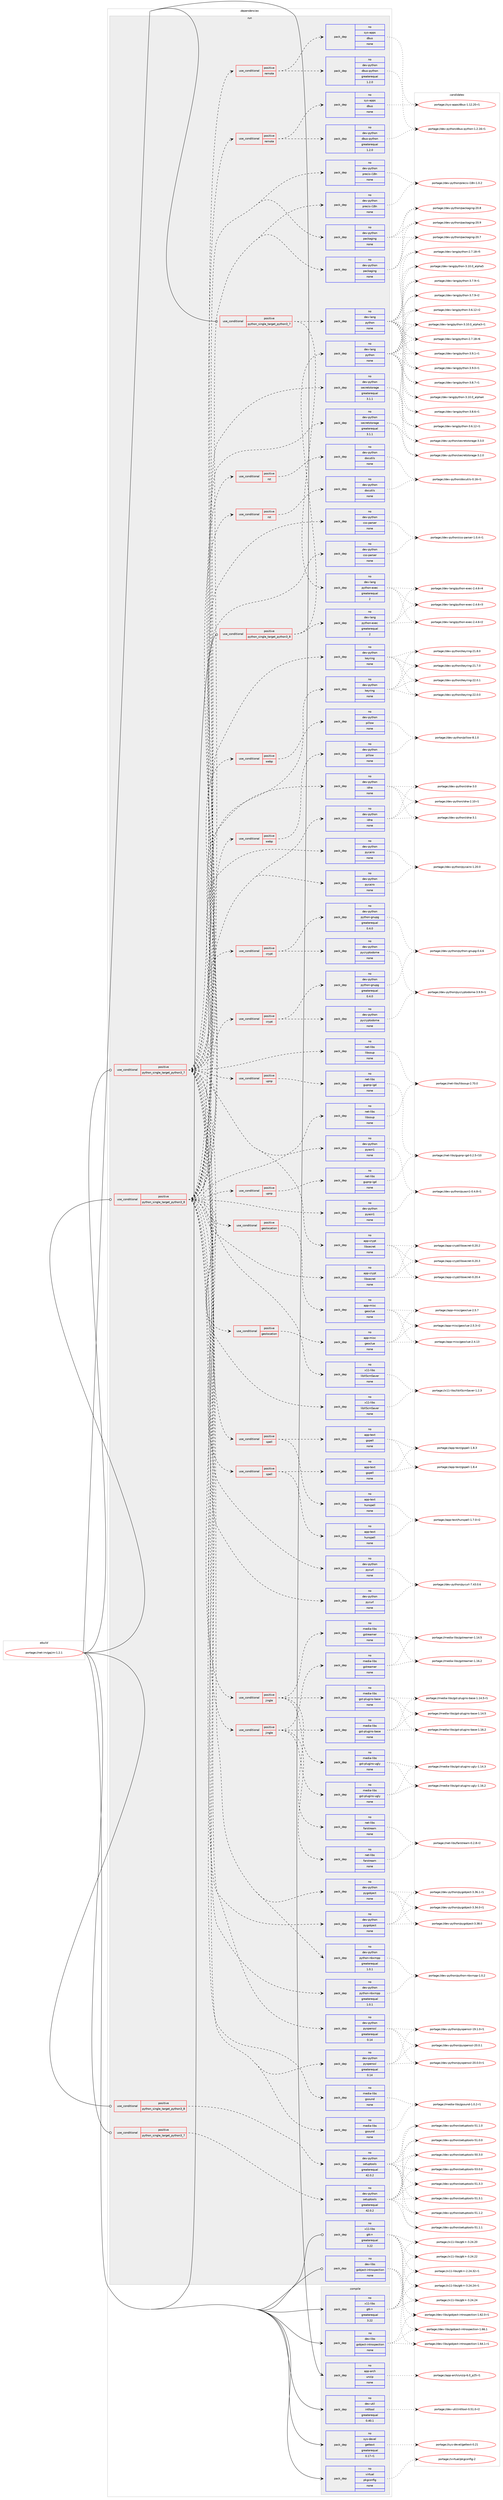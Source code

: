 digraph prolog {

# *************
# Graph options
# *************

newrank=true;
concentrate=true;
compound=true;
graph [rankdir=LR,fontname=Helvetica,fontsize=10,ranksep=1.5];#, ranksep=2.5, nodesep=0.2];
edge  [arrowhead=vee];
node  [fontname=Helvetica,fontsize=10];

# **********
# The ebuild
# **********

subgraph cluster_leftcol {
color=gray;
rank=same;
label=<<i>ebuild</i>>;
id [label="portage://net-im/gajim-1.2.1", color=red, width=4, href="../net-im/gajim-1.2.1.svg"];
}

# ****************
# The dependencies
# ****************

subgraph cluster_midcol {
color=gray;
label=<<i>dependencies</i>>;
subgraph cluster_compile {
fillcolor="#eeeeee";
style=filled;
label=<<i>compile</i>>;
subgraph pack19733 {
dependency28809 [label=<<TABLE BORDER="0" CELLBORDER="1" CELLSPACING="0" CELLPADDING="4" WIDTH="220"><TR><TD ROWSPAN="6" CELLPADDING="30">pack_dep</TD></TR><TR><TD WIDTH="110">no</TD></TR><TR><TD>app-arch</TD></TR><TR><TD>unzip</TD></TR><TR><TD>none</TD></TR><TR><TD></TD></TR></TABLE>>, shape=none, color=blue];
}
id:e -> dependency28809:w [weight=20,style="solid",arrowhead="vee"];
subgraph pack19734 {
dependency28810 [label=<<TABLE BORDER="0" CELLBORDER="1" CELLSPACING="0" CELLPADDING="4" WIDTH="220"><TR><TD ROWSPAN="6" CELLPADDING="30">pack_dep</TD></TR><TR><TD WIDTH="110">no</TD></TR><TR><TD>dev-libs</TD></TR><TR><TD>gobject-introspection</TD></TR><TR><TD>none</TD></TR><TR><TD></TD></TR></TABLE>>, shape=none, color=blue];
}
id:e -> dependency28810:w [weight=20,style="solid",arrowhead="vee"];
subgraph pack19735 {
dependency28811 [label=<<TABLE BORDER="0" CELLBORDER="1" CELLSPACING="0" CELLPADDING="4" WIDTH="220"><TR><TD ROWSPAN="6" CELLPADDING="30">pack_dep</TD></TR><TR><TD WIDTH="110">no</TD></TR><TR><TD>dev-util</TD></TR><TR><TD>intltool</TD></TR><TR><TD>greaterequal</TD></TR><TR><TD>0.40.1</TD></TR></TABLE>>, shape=none, color=blue];
}
id:e -> dependency28811:w [weight=20,style="solid",arrowhead="vee"];
subgraph pack19736 {
dependency28812 [label=<<TABLE BORDER="0" CELLBORDER="1" CELLSPACING="0" CELLPADDING="4" WIDTH="220"><TR><TD ROWSPAN="6" CELLPADDING="30">pack_dep</TD></TR><TR><TD WIDTH="110">no</TD></TR><TR><TD>sys-devel</TD></TR><TR><TD>gettext</TD></TR><TR><TD>greaterequal</TD></TR><TR><TD>0.17-r1</TD></TR></TABLE>>, shape=none, color=blue];
}
id:e -> dependency28812:w [weight=20,style="solid",arrowhead="vee"];
subgraph pack19737 {
dependency28813 [label=<<TABLE BORDER="0" CELLBORDER="1" CELLSPACING="0" CELLPADDING="4" WIDTH="220"><TR><TD ROWSPAN="6" CELLPADDING="30">pack_dep</TD></TR><TR><TD WIDTH="110">no</TD></TR><TR><TD>virtual</TD></TR><TR><TD>pkgconfig</TD></TR><TR><TD>none</TD></TR><TR><TD></TD></TR></TABLE>>, shape=none, color=blue];
}
id:e -> dependency28813:w [weight=20,style="solid",arrowhead="vee"];
subgraph pack19738 {
dependency28814 [label=<<TABLE BORDER="0" CELLBORDER="1" CELLSPACING="0" CELLPADDING="4" WIDTH="220"><TR><TD ROWSPAN="6" CELLPADDING="30">pack_dep</TD></TR><TR><TD WIDTH="110">no</TD></TR><TR><TD>x11-libs</TD></TR><TR><TD>gtk+</TD></TR><TR><TD>greaterequal</TD></TR><TR><TD>3.22</TD></TR></TABLE>>, shape=none, color=blue];
}
id:e -> dependency28814:w [weight=20,style="solid",arrowhead="vee"];
}
subgraph cluster_compileandrun {
fillcolor="#eeeeee";
style=filled;
label=<<i>compile and run</i>>;
}
subgraph cluster_run {
fillcolor="#eeeeee";
style=filled;
label=<<i>run</i>>;
subgraph cond8821 {
dependency28815 [label=<<TABLE BORDER="0" CELLBORDER="1" CELLSPACING="0" CELLPADDING="4"><TR><TD ROWSPAN="3" CELLPADDING="10">use_conditional</TD></TR><TR><TD>positive</TD></TR><TR><TD>python_single_target_python3_7</TD></TR></TABLE>>, shape=none, color=red];
subgraph pack19739 {
dependency28816 [label=<<TABLE BORDER="0" CELLBORDER="1" CELLSPACING="0" CELLPADDING="4" WIDTH="220"><TR><TD ROWSPAN="6" CELLPADDING="30">pack_dep</TD></TR><TR><TD WIDTH="110">no</TD></TR><TR><TD>dev-lang</TD></TR><TR><TD>python</TD></TR><TR><TD>none</TD></TR><TR><TD></TD></TR></TABLE>>, shape=none, color=blue];
}
dependency28815:e -> dependency28816:w [weight=20,style="dashed",arrowhead="vee"];
subgraph pack19740 {
dependency28817 [label=<<TABLE BORDER="0" CELLBORDER="1" CELLSPACING="0" CELLPADDING="4" WIDTH="220"><TR><TD ROWSPAN="6" CELLPADDING="30">pack_dep</TD></TR><TR><TD WIDTH="110">no</TD></TR><TR><TD>dev-lang</TD></TR><TR><TD>python-exec</TD></TR><TR><TD>greaterequal</TD></TR><TR><TD>2</TD></TR></TABLE>>, shape=none, color=blue];
}
dependency28815:e -> dependency28817:w [weight=20,style="dashed",arrowhead="vee"];
}
id:e -> dependency28815:w [weight=20,style="solid",arrowhead="odot"];
subgraph cond8822 {
dependency28818 [label=<<TABLE BORDER="0" CELLBORDER="1" CELLSPACING="0" CELLPADDING="4"><TR><TD ROWSPAN="3" CELLPADDING="10">use_conditional</TD></TR><TR><TD>positive</TD></TR><TR><TD>python_single_target_python3_7</TD></TR></TABLE>>, shape=none, color=red];
subgraph pack19741 {
dependency28819 [label=<<TABLE BORDER="0" CELLBORDER="1" CELLSPACING="0" CELLPADDING="4" WIDTH="220"><TR><TD ROWSPAN="6" CELLPADDING="30">pack_dep</TD></TR><TR><TD WIDTH="110">no</TD></TR><TR><TD>dev-python</TD></TR><TR><TD>idna</TD></TR><TR><TD>none</TD></TR><TR><TD></TD></TR></TABLE>>, shape=none, color=blue];
}
dependency28818:e -> dependency28819:w [weight=20,style="dashed",arrowhead="vee"];
subgraph pack19742 {
dependency28820 [label=<<TABLE BORDER="0" CELLBORDER="1" CELLSPACING="0" CELLPADDING="4" WIDTH="220"><TR><TD ROWSPAN="6" CELLPADDING="30">pack_dep</TD></TR><TR><TD WIDTH="110">no</TD></TR><TR><TD>dev-python</TD></TR><TR><TD>precis-i18n</TD></TR><TR><TD>none</TD></TR><TR><TD></TD></TR></TABLE>>, shape=none, color=blue];
}
dependency28818:e -> dependency28820:w [weight=20,style="dashed",arrowhead="vee"];
subgraph pack19743 {
dependency28821 [label=<<TABLE BORDER="0" CELLBORDER="1" CELLSPACING="0" CELLPADDING="4" WIDTH="220"><TR><TD ROWSPAN="6" CELLPADDING="30">pack_dep</TD></TR><TR><TD WIDTH="110">no</TD></TR><TR><TD>dev-python</TD></TR><TR><TD>pyasn1</TD></TR><TR><TD>none</TD></TR><TR><TD></TD></TR></TABLE>>, shape=none, color=blue];
}
dependency28818:e -> dependency28821:w [weight=20,style="dashed",arrowhead="vee"];
subgraph pack19744 {
dependency28822 [label=<<TABLE BORDER="0" CELLBORDER="1" CELLSPACING="0" CELLPADDING="4" WIDTH="220"><TR><TD ROWSPAN="6" CELLPADDING="30">pack_dep</TD></TR><TR><TD WIDTH="110">no</TD></TR><TR><TD>dev-python</TD></TR><TR><TD>pycairo</TD></TR><TR><TD>none</TD></TR><TR><TD></TD></TR></TABLE>>, shape=none, color=blue];
}
dependency28818:e -> dependency28822:w [weight=20,style="dashed",arrowhead="vee"];
subgraph pack19745 {
dependency28823 [label=<<TABLE BORDER="0" CELLBORDER="1" CELLSPACING="0" CELLPADDING="4" WIDTH="220"><TR><TD ROWSPAN="6" CELLPADDING="30">pack_dep</TD></TR><TR><TD WIDTH="110">no</TD></TR><TR><TD>dev-python</TD></TR><TR><TD>pycurl</TD></TR><TR><TD>none</TD></TR><TR><TD></TD></TR></TABLE>>, shape=none, color=blue];
}
dependency28818:e -> dependency28823:w [weight=20,style="dashed",arrowhead="vee"];
subgraph pack19746 {
dependency28824 [label=<<TABLE BORDER="0" CELLBORDER="1" CELLSPACING="0" CELLPADDING="4" WIDTH="220"><TR><TD ROWSPAN="6" CELLPADDING="30">pack_dep</TD></TR><TR><TD WIDTH="110">no</TD></TR><TR><TD>dev-python</TD></TR><TR><TD>pygobject</TD></TR><TR><TD>none</TD></TR><TR><TD></TD></TR></TABLE>>, shape=none, color=blue];
}
dependency28818:e -> dependency28824:w [weight=20,style="dashed",arrowhead="vee"];
subgraph pack19747 {
dependency28825 [label=<<TABLE BORDER="0" CELLBORDER="1" CELLSPACING="0" CELLPADDING="4" WIDTH="220"><TR><TD ROWSPAN="6" CELLPADDING="30">pack_dep</TD></TR><TR><TD WIDTH="110">no</TD></TR><TR><TD>dev-python</TD></TR><TR><TD>pyopenssl</TD></TR><TR><TD>greaterequal</TD></TR><TR><TD>0.14</TD></TR></TABLE>>, shape=none, color=blue];
}
dependency28818:e -> dependency28825:w [weight=20,style="dashed",arrowhead="vee"];
subgraph pack19748 {
dependency28826 [label=<<TABLE BORDER="0" CELLBORDER="1" CELLSPACING="0" CELLPADDING="4" WIDTH="220"><TR><TD ROWSPAN="6" CELLPADDING="30">pack_dep</TD></TR><TR><TD WIDTH="110">no</TD></TR><TR><TD>dev-python</TD></TR><TR><TD>python-nbxmpp</TD></TR><TR><TD>greaterequal</TD></TR><TR><TD>1.0.1</TD></TR></TABLE>>, shape=none, color=blue];
}
dependency28818:e -> dependency28826:w [weight=20,style="dashed",arrowhead="vee"];
subgraph pack19749 {
dependency28827 [label=<<TABLE BORDER="0" CELLBORDER="1" CELLSPACING="0" CELLPADDING="4" WIDTH="220"><TR><TD ROWSPAN="6" CELLPADDING="30">pack_dep</TD></TR><TR><TD WIDTH="110">no</TD></TR><TR><TD>x11-libs</TD></TR><TR><TD>libXScrnSaver</TD></TR><TR><TD>none</TD></TR><TR><TD></TD></TR></TABLE>>, shape=none, color=blue];
}
dependency28818:e -> dependency28827:w [weight=20,style="dashed",arrowhead="vee"];
subgraph pack19750 {
dependency28828 [label=<<TABLE BORDER="0" CELLBORDER="1" CELLSPACING="0" CELLPADDING="4" WIDTH="220"><TR><TD ROWSPAN="6" CELLPADDING="30">pack_dep</TD></TR><TR><TD WIDTH="110">no</TD></TR><TR><TD>app-crypt</TD></TR><TR><TD>libsecret</TD></TR><TR><TD>none</TD></TR><TR><TD></TD></TR></TABLE>>, shape=none, color=blue];
}
dependency28818:e -> dependency28828:w [weight=20,style="dashed",arrowhead="vee"];
subgraph pack19751 {
dependency28829 [label=<<TABLE BORDER="0" CELLBORDER="1" CELLSPACING="0" CELLPADDING="4" WIDTH="220"><TR><TD ROWSPAN="6" CELLPADDING="30">pack_dep</TD></TR><TR><TD WIDTH="110">no</TD></TR><TR><TD>dev-python</TD></TR><TR><TD>keyring</TD></TR><TR><TD>none</TD></TR><TR><TD></TD></TR></TABLE>>, shape=none, color=blue];
}
dependency28818:e -> dependency28829:w [weight=20,style="dashed",arrowhead="vee"];
subgraph pack19752 {
dependency28830 [label=<<TABLE BORDER="0" CELLBORDER="1" CELLSPACING="0" CELLPADDING="4" WIDTH="220"><TR><TD ROWSPAN="6" CELLPADDING="30">pack_dep</TD></TR><TR><TD WIDTH="110">no</TD></TR><TR><TD>dev-python</TD></TR><TR><TD>secretstorage</TD></TR><TR><TD>greaterequal</TD></TR><TR><TD>3.1.1</TD></TR></TABLE>>, shape=none, color=blue];
}
dependency28818:e -> dependency28830:w [weight=20,style="dashed",arrowhead="vee"];
subgraph pack19753 {
dependency28831 [label=<<TABLE BORDER="0" CELLBORDER="1" CELLSPACING="0" CELLPADDING="4" WIDTH="220"><TR><TD ROWSPAN="6" CELLPADDING="30">pack_dep</TD></TR><TR><TD WIDTH="110">no</TD></TR><TR><TD>dev-python</TD></TR><TR><TD>css-parser</TD></TR><TR><TD>none</TD></TR><TR><TD></TD></TR></TABLE>>, shape=none, color=blue];
}
dependency28818:e -> dependency28831:w [weight=20,style="dashed",arrowhead="vee"];
subgraph pack19754 {
dependency28832 [label=<<TABLE BORDER="0" CELLBORDER="1" CELLSPACING="0" CELLPADDING="4" WIDTH="220"><TR><TD ROWSPAN="6" CELLPADDING="30">pack_dep</TD></TR><TR><TD WIDTH="110">no</TD></TR><TR><TD>dev-python</TD></TR><TR><TD>packaging</TD></TR><TR><TD>none</TD></TR><TR><TD></TD></TR></TABLE>>, shape=none, color=blue];
}
dependency28818:e -> dependency28832:w [weight=20,style="dashed",arrowhead="vee"];
subgraph pack19755 {
dependency28833 [label=<<TABLE BORDER="0" CELLBORDER="1" CELLSPACING="0" CELLPADDING="4" WIDTH="220"><TR><TD ROWSPAN="6" CELLPADDING="30">pack_dep</TD></TR><TR><TD WIDTH="110">no</TD></TR><TR><TD>net-libs</TD></TR><TR><TD>libsoup</TD></TR><TR><TD>none</TD></TR><TR><TD></TD></TR></TABLE>>, shape=none, color=blue];
}
dependency28818:e -> dependency28833:w [weight=20,style="dashed",arrowhead="vee"];
subgraph pack19756 {
dependency28834 [label=<<TABLE BORDER="0" CELLBORDER="1" CELLSPACING="0" CELLPADDING="4" WIDTH="220"><TR><TD ROWSPAN="6" CELLPADDING="30">pack_dep</TD></TR><TR><TD WIDTH="110">no</TD></TR><TR><TD>media-libs</TD></TR><TR><TD>gsound</TD></TR><TR><TD>none</TD></TR><TR><TD></TD></TR></TABLE>>, shape=none, color=blue];
}
dependency28818:e -> dependency28834:w [weight=20,style="dashed",arrowhead="vee"];
subgraph cond8823 {
dependency28835 [label=<<TABLE BORDER="0" CELLBORDER="1" CELLSPACING="0" CELLPADDING="4"><TR><TD ROWSPAN="3" CELLPADDING="10">use_conditional</TD></TR><TR><TD>positive</TD></TR><TR><TD>crypt</TD></TR></TABLE>>, shape=none, color=red];
subgraph pack19757 {
dependency28836 [label=<<TABLE BORDER="0" CELLBORDER="1" CELLSPACING="0" CELLPADDING="4" WIDTH="220"><TR><TD ROWSPAN="6" CELLPADDING="30">pack_dep</TD></TR><TR><TD WIDTH="110">no</TD></TR><TR><TD>dev-python</TD></TR><TR><TD>pycryptodome</TD></TR><TR><TD>none</TD></TR><TR><TD></TD></TR></TABLE>>, shape=none, color=blue];
}
dependency28835:e -> dependency28836:w [weight=20,style="dashed",arrowhead="vee"];
subgraph pack19758 {
dependency28837 [label=<<TABLE BORDER="0" CELLBORDER="1" CELLSPACING="0" CELLPADDING="4" WIDTH="220"><TR><TD ROWSPAN="6" CELLPADDING="30">pack_dep</TD></TR><TR><TD WIDTH="110">no</TD></TR><TR><TD>dev-python</TD></TR><TR><TD>python-gnupg</TD></TR><TR><TD>greaterequal</TD></TR><TR><TD>0.4.0</TD></TR></TABLE>>, shape=none, color=blue];
}
dependency28835:e -> dependency28837:w [weight=20,style="dashed",arrowhead="vee"];
}
dependency28818:e -> dependency28835:w [weight=20,style="dashed",arrowhead="vee"];
subgraph cond8824 {
dependency28838 [label=<<TABLE BORDER="0" CELLBORDER="1" CELLSPACING="0" CELLPADDING="4"><TR><TD ROWSPAN="3" CELLPADDING="10">use_conditional</TD></TR><TR><TD>positive</TD></TR><TR><TD>geolocation</TD></TR></TABLE>>, shape=none, color=red];
subgraph pack19759 {
dependency28839 [label=<<TABLE BORDER="0" CELLBORDER="1" CELLSPACING="0" CELLPADDING="4" WIDTH="220"><TR><TD ROWSPAN="6" CELLPADDING="30">pack_dep</TD></TR><TR><TD WIDTH="110">no</TD></TR><TR><TD>app-misc</TD></TR><TR><TD>geoclue</TD></TR><TR><TD>none</TD></TR><TR><TD></TD></TR></TABLE>>, shape=none, color=blue];
}
dependency28838:e -> dependency28839:w [weight=20,style="dashed",arrowhead="vee"];
}
dependency28818:e -> dependency28838:w [weight=20,style="dashed",arrowhead="vee"];
subgraph cond8825 {
dependency28840 [label=<<TABLE BORDER="0" CELLBORDER="1" CELLSPACING="0" CELLPADDING="4"><TR><TD ROWSPAN="3" CELLPADDING="10">use_conditional</TD></TR><TR><TD>positive</TD></TR><TR><TD>jingle</TD></TR></TABLE>>, shape=none, color=red];
subgraph pack19760 {
dependency28841 [label=<<TABLE BORDER="0" CELLBORDER="1" CELLSPACING="0" CELLPADDING="4" WIDTH="220"><TR><TD ROWSPAN="6" CELLPADDING="30">pack_dep</TD></TR><TR><TD WIDTH="110">no</TD></TR><TR><TD>net-libs</TD></TR><TR><TD>farstream</TD></TR><TR><TD>none</TD></TR><TR><TD></TD></TR></TABLE>>, shape=none, color=blue];
}
dependency28840:e -> dependency28841:w [weight=20,style="dashed",arrowhead="vee"];
subgraph pack19761 {
dependency28842 [label=<<TABLE BORDER="0" CELLBORDER="1" CELLSPACING="0" CELLPADDING="4" WIDTH="220"><TR><TD ROWSPAN="6" CELLPADDING="30">pack_dep</TD></TR><TR><TD WIDTH="110">no</TD></TR><TR><TD>media-libs</TD></TR><TR><TD>gstreamer</TD></TR><TR><TD>none</TD></TR><TR><TD></TD></TR></TABLE>>, shape=none, color=blue];
}
dependency28840:e -> dependency28842:w [weight=20,style="dashed",arrowhead="vee"];
subgraph pack19762 {
dependency28843 [label=<<TABLE BORDER="0" CELLBORDER="1" CELLSPACING="0" CELLPADDING="4" WIDTH="220"><TR><TD ROWSPAN="6" CELLPADDING="30">pack_dep</TD></TR><TR><TD WIDTH="110">no</TD></TR><TR><TD>media-libs</TD></TR><TR><TD>gst-plugins-base</TD></TR><TR><TD>none</TD></TR><TR><TD></TD></TR></TABLE>>, shape=none, color=blue];
}
dependency28840:e -> dependency28843:w [weight=20,style="dashed",arrowhead="vee"];
subgraph pack19763 {
dependency28844 [label=<<TABLE BORDER="0" CELLBORDER="1" CELLSPACING="0" CELLPADDING="4" WIDTH="220"><TR><TD ROWSPAN="6" CELLPADDING="30">pack_dep</TD></TR><TR><TD WIDTH="110">no</TD></TR><TR><TD>media-libs</TD></TR><TR><TD>gst-plugins-ugly</TD></TR><TR><TD>none</TD></TR><TR><TD></TD></TR></TABLE>>, shape=none, color=blue];
}
dependency28840:e -> dependency28844:w [weight=20,style="dashed",arrowhead="vee"];
}
dependency28818:e -> dependency28840:w [weight=20,style="dashed",arrowhead="vee"];
subgraph cond8826 {
dependency28845 [label=<<TABLE BORDER="0" CELLBORDER="1" CELLSPACING="0" CELLPADDING="4"><TR><TD ROWSPAN="3" CELLPADDING="10">use_conditional</TD></TR><TR><TD>positive</TD></TR><TR><TD>remote</TD></TR></TABLE>>, shape=none, color=red];
subgraph pack19764 {
dependency28846 [label=<<TABLE BORDER="0" CELLBORDER="1" CELLSPACING="0" CELLPADDING="4" WIDTH="220"><TR><TD ROWSPAN="6" CELLPADDING="30">pack_dep</TD></TR><TR><TD WIDTH="110">no</TD></TR><TR><TD>dev-python</TD></TR><TR><TD>dbus-python</TD></TR><TR><TD>greaterequal</TD></TR><TR><TD>1.2.0</TD></TR></TABLE>>, shape=none, color=blue];
}
dependency28845:e -> dependency28846:w [weight=20,style="dashed",arrowhead="vee"];
subgraph pack19765 {
dependency28847 [label=<<TABLE BORDER="0" CELLBORDER="1" CELLSPACING="0" CELLPADDING="4" WIDTH="220"><TR><TD ROWSPAN="6" CELLPADDING="30">pack_dep</TD></TR><TR><TD WIDTH="110">no</TD></TR><TR><TD>sys-apps</TD></TR><TR><TD>dbus</TD></TR><TR><TD>none</TD></TR><TR><TD></TD></TR></TABLE>>, shape=none, color=blue];
}
dependency28845:e -> dependency28847:w [weight=20,style="dashed",arrowhead="vee"];
}
dependency28818:e -> dependency28845:w [weight=20,style="dashed",arrowhead="vee"];
subgraph cond8827 {
dependency28848 [label=<<TABLE BORDER="0" CELLBORDER="1" CELLSPACING="0" CELLPADDING="4"><TR><TD ROWSPAN="3" CELLPADDING="10">use_conditional</TD></TR><TR><TD>positive</TD></TR><TR><TD>rst</TD></TR></TABLE>>, shape=none, color=red];
subgraph pack19766 {
dependency28849 [label=<<TABLE BORDER="0" CELLBORDER="1" CELLSPACING="0" CELLPADDING="4" WIDTH="220"><TR><TD ROWSPAN="6" CELLPADDING="30">pack_dep</TD></TR><TR><TD WIDTH="110">no</TD></TR><TR><TD>dev-python</TD></TR><TR><TD>docutils</TD></TR><TR><TD>none</TD></TR><TR><TD></TD></TR></TABLE>>, shape=none, color=blue];
}
dependency28848:e -> dependency28849:w [weight=20,style="dashed",arrowhead="vee"];
}
dependency28818:e -> dependency28848:w [weight=20,style="dashed",arrowhead="vee"];
subgraph cond8828 {
dependency28850 [label=<<TABLE BORDER="0" CELLBORDER="1" CELLSPACING="0" CELLPADDING="4"><TR><TD ROWSPAN="3" CELLPADDING="10">use_conditional</TD></TR><TR><TD>positive</TD></TR><TR><TD>spell</TD></TR></TABLE>>, shape=none, color=red];
subgraph pack19767 {
dependency28851 [label=<<TABLE BORDER="0" CELLBORDER="1" CELLSPACING="0" CELLPADDING="4" WIDTH="220"><TR><TD ROWSPAN="6" CELLPADDING="30">pack_dep</TD></TR><TR><TD WIDTH="110">no</TD></TR><TR><TD>app-text</TD></TR><TR><TD>gspell</TD></TR><TR><TD>none</TD></TR><TR><TD></TD></TR></TABLE>>, shape=none, color=blue];
}
dependency28850:e -> dependency28851:w [weight=20,style="dashed",arrowhead="vee"];
subgraph pack19768 {
dependency28852 [label=<<TABLE BORDER="0" CELLBORDER="1" CELLSPACING="0" CELLPADDING="4" WIDTH="220"><TR><TD ROWSPAN="6" CELLPADDING="30">pack_dep</TD></TR><TR><TD WIDTH="110">no</TD></TR><TR><TD>app-text</TD></TR><TR><TD>hunspell</TD></TR><TR><TD>none</TD></TR><TR><TD></TD></TR></TABLE>>, shape=none, color=blue];
}
dependency28850:e -> dependency28852:w [weight=20,style="dashed",arrowhead="vee"];
}
dependency28818:e -> dependency28850:w [weight=20,style="dashed",arrowhead="vee"];
subgraph cond8829 {
dependency28853 [label=<<TABLE BORDER="0" CELLBORDER="1" CELLSPACING="0" CELLPADDING="4"><TR><TD ROWSPAN="3" CELLPADDING="10">use_conditional</TD></TR><TR><TD>positive</TD></TR><TR><TD>upnp</TD></TR></TABLE>>, shape=none, color=red];
subgraph pack19769 {
dependency28854 [label=<<TABLE BORDER="0" CELLBORDER="1" CELLSPACING="0" CELLPADDING="4" WIDTH="220"><TR><TD ROWSPAN="6" CELLPADDING="30">pack_dep</TD></TR><TR><TD WIDTH="110">no</TD></TR><TR><TD>net-libs</TD></TR><TR><TD>gupnp-igd</TD></TR><TR><TD>none</TD></TR><TR><TD></TD></TR></TABLE>>, shape=none, color=blue];
}
dependency28853:e -> dependency28854:w [weight=20,style="dashed",arrowhead="vee"];
}
dependency28818:e -> dependency28853:w [weight=20,style="dashed",arrowhead="vee"];
subgraph cond8830 {
dependency28855 [label=<<TABLE BORDER="0" CELLBORDER="1" CELLSPACING="0" CELLPADDING="4"><TR><TD ROWSPAN="3" CELLPADDING="10">use_conditional</TD></TR><TR><TD>positive</TD></TR><TR><TD>webp</TD></TR></TABLE>>, shape=none, color=red];
subgraph pack19770 {
dependency28856 [label=<<TABLE BORDER="0" CELLBORDER="1" CELLSPACING="0" CELLPADDING="4" WIDTH="220"><TR><TD ROWSPAN="6" CELLPADDING="30">pack_dep</TD></TR><TR><TD WIDTH="110">no</TD></TR><TR><TD>dev-python</TD></TR><TR><TD>pillow</TD></TR><TR><TD>none</TD></TR><TR><TD></TD></TR></TABLE>>, shape=none, color=blue];
}
dependency28855:e -> dependency28856:w [weight=20,style="dashed",arrowhead="vee"];
}
dependency28818:e -> dependency28855:w [weight=20,style="dashed",arrowhead="vee"];
}
id:e -> dependency28818:w [weight=20,style="solid",arrowhead="odot"];
subgraph cond8831 {
dependency28857 [label=<<TABLE BORDER="0" CELLBORDER="1" CELLSPACING="0" CELLPADDING="4"><TR><TD ROWSPAN="3" CELLPADDING="10">use_conditional</TD></TR><TR><TD>positive</TD></TR><TR><TD>python_single_target_python3_7</TD></TR></TABLE>>, shape=none, color=red];
subgraph pack19771 {
dependency28858 [label=<<TABLE BORDER="0" CELLBORDER="1" CELLSPACING="0" CELLPADDING="4" WIDTH="220"><TR><TD ROWSPAN="6" CELLPADDING="30">pack_dep</TD></TR><TR><TD WIDTH="110">no</TD></TR><TR><TD>dev-python</TD></TR><TR><TD>setuptools</TD></TR><TR><TD>greaterequal</TD></TR><TR><TD>42.0.2</TD></TR></TABLE>>, shape=none, color=blue];
}
dependency28857:e -> dependency28858:w [weight=20,style="dashed",arrowhead="vee"];
}
id:e -> dependency28857:w [weight=20,style="solid",arrowhead="odot"];
subgraph cond8832 {
dependency28859 [label=<<TABLE BORDER="0" CELLBORDER="1" CELLSPACING="0" CELLPADDING="4"><TR><TD ROWSPAN="3" CELLPADDING="10">use_conditional</TD></TR><TR><TD>positive</TD></TR><TR><TD>python_single_target_python3_8</TD></TR></TABLE>>, shape=none, color=red];
subgraph pack19772 {
dependency28860 [label=<<TABLE BORDER="0" CELLBORDER="1" CELLSPACING="0" CELLPADDING="4" WIDTH="220"><TR><TD ROWSPAN="6" CELLPADDING="30">pack_dep</TD></TR><TR><TD WIDTH="110">no</TD></TR><TR><TD>dev-lang</TD></TR><TR><TD>python</TD></TR><TR><TD>none</TD></TR><TR><TD></TD></TR></TABLE>>, shape=none, color=blue];
}
dependency28859:e -> dependency28860:w [weight=20,style="dashed",arrowhead="vee"];
subgraph pack19773 {
dependency28861 [label=<<TABLE BORDER="0" CELLBORDER="1" CELLSPACING="0" CELLPADDING="4" WIDTH="220"><TR><TD ROWSPAN="6" CELLPADDING="30">pack_dep</TD></TR><TR><TD WIDTH="110">no</TD></TR><TR><TD>dev-lang</TD></TR><TR><TD>python-exec</TD></TR><TR><TD>greaterequal</TD></TR><TR><TD>2</TD></TR></TABLE>>, shape=none, color=blue];
}
dependency28859:e -> dependency28861:w [weight=20,style="dashed",arrowhead="vee"];
}
id:e -> dependency28859:w [weight=20,style="solid",arrowhead="odot"];
subgraph cond8833 {
dependency28862 [label=<<TABLE BORDER="0" CELLBORDER="1" CELLSPACING="0" CELLPADDING="4"><TR><TD ROWSPAN="3" CELLPADDING="10">use_conditional</TD></TR><TR><TD>positive</TD></TR><TR><TD>python_single_target_python3_8</TD></TR></TABLE>>, shape=none, color=red];
subgraph pack19774 {
dependency28863 [label=<<TABLE BORDER="0" CELLBORDER="1" CELLSPACING="0" CELLPADDING="4" WIDTH="220"><TR><TD ROWSPAN="6" CELLPADDING="30">pack_dep</TD></TR><TR><TD WIDTH="110">no</TD></TR><TR><TD>dev-python</TD></TR><TR><TD>idna</TD></TR><TR><TD>none</TD></TR><TR><TD></TD></TR></TABLE>>, shape=none, color=blue];
}
dependency28862:e -> dependency28863:w [weight=20,style="dashed",arrowhead="vee"];
subgraph pack19775 {
dependency28864 [label=<<TABLE BORDER="0" CELLBORDER="1" CELLSPACING="0" CELLPADDING="4" WIDTH="220"><TR><TD ROWSPAN="6" CELLPADDING="30">pack_dep</TD></TR><TR><TD WIDTH="110">no</TD></TR><TR><TD>dev-python</TD></TR><TR><TD>precis-i18n</TD></TR><TR><TD>none</TD></TR><TR><TD></TD></TR></TABLE>>, shape=none, color=blue];
}
dependency28862:e -> dependency28864:w [weight=20,style="dashed",arrowhead="vee"];
subgraph pack19776 {
dependency28865 [label=<<TABLE BORDER="0" CELLBORDER="1" CELLSPACING="0" CELLPADDING="4" WIDTH="220"><TR><TD ROWSPAN="6" CELLPADDING="30">pack_dep</TD></TR><TR><TD WIDTH="110">no</TD></TR><TR><TD>dev-python</TD></TR><TR><TD>pyasn1</TD></TR><TR><TD>none</TD></TR><TR><TD></TD></TR></TABLE>>, shape=none, color=blue];
}
dependency28862:e -> dependency28865:w [weight=20,style="dashed",arrowhead="vee"];
subgraph pack19777 {
dependency28866 [label=<<TABLE BORDER="0" CELLBORDER="1" CELLSPACING="0" CELLPADDING="4" WIDTH="220"><TR><TD ROWSPAN="6" CELLPADDING="30">pack_dep</TD></TR><TR><TD WIDTH="110">no</TD></TR><TR><TD>dev-python</TD></TR><TR><TD>pycairo</TD></TR><TR><TD>none</TD></TR><TR><TD></TD></TR></TABLE>>, shape=none, color=blue];
}
dependency28862:e -> dependency28866:w [weight=20,style="dashed",arrowhead="vee"];
subgraph pack19778 {
dependency28867 [label=<<TABLE BORDER="0" CELLBORDER="1" CELLSPACING="0" CELLPADDING="4" WIDTH="220"><TR><TD ROWSPAN="6" CELLPADDING="30">pack_dep</TD></TR><TR><TD WIDTH="110">no</TD></TR><TR><TD>dev-python</TD></TR><TR><TD>pycurl</TD></TR><TR><TD>none</TD></TR><TR><TD></TD></TR></TABLE>>, shape=none, color=blue];
}
dependency28862:e -> dependency28867:w [weight=20,style="dashed",arrowhead="vee"];
subgraph pack19779 {
dependency28868 [label=<<TABLE BORDER="0" CELLBORDER="1" CELLSPACING="0" CELLPADDING="4" WIDTH="220"><TR><TD ROWSPAN="6" CELLPADDING="30">pack_dep</TD></TR><TR><TD WIDTH="110">no</TD></TR><TR><TD>dev-python</TD></TR><TR><TD>pygobject</TD></TR><TR><TD>none</TD></TR><TR><TD></TD></TR></TABLE>>, shape=none, color=blue];
}
dependency28862:e -> dependency28868:w [weight=20,style="dashed",arrowhead="vee"];
subgraph pack19780 {
dependency28869 [label=<<TABLE BORDER="0" CELLBORDER="1" CELLSPACING="0" CELLPADDING="4" WIDTH="220"><TR><TD ROWSPAN="6" CELLPADDING="30">pack_dep</TD></TR><TR><TD WIDTH="110">no</TD></TR><TR><TD>dev-python</TD></TR><TR><TD>pyopenssl</TD></TR><TR><TD>greaterequal</TD></TR><TR><TD>0.14</TD></TR></TABLE>>, shape=none, color=blue];
}
dependency28862:e -> dependency28869:w [weight=20,style="dashed",arrowhead="vee"];
subgraph pack19781 {
dependency28870 [label=<<TABLE BORDER="0" CELLBORDER="1" CELLSPACING="0" CELLPADDING="4" WIDTH="220"><TR><TD ROWSPAN="6" CELLPADDING="30">pack_dep</TD></TR><TR><TD WIDTH="110">no</TD></TR><TR><TD>dev-python</TD></TR><TR><TD>python-nbxmpp</TD></TR><TR><TD>greaterequal</TD></TR><TR><TD>1.0.1</TD></TR></TABLE>>, shape=none, color=blue];
}
dependency28862:e -> dependency28870:w [weight=20,style="dashed",arrowhead="vee"];
subgraph pack19782 {
dependency28871 [label=<<TABLE BORDER="0" CELLBORDER="1" CELLSPACING="0" CELLPADDING="4" WIDTH="220"><TR><TD ROWSPAN="6" CELLPADDING="30">pack_dep</TD></TR><TR><TD WIDTH="110">no</TD></TR><TR><TD>x11-libs</TD></TR><TR><TD>libXScrnSaver</TD></TR><TR><TD>none</TD></TR><TR><TD></TD></TR></TABLE>>, shape=none, color=blue];
}
dependency28862:e -> dependency28871:w [weight=20,style="dashed",arrowhead="vee"];
subgraph pack19783 {
dependency28872 [label=<<TABLE BORDER="0" CELLBORDER="1" CELLSPACING="0" CELLPADDING="4" WIDTH="220"><TR><TD ROWSPAN="6" CELLPADDING="30">pack_dep</TD></TR><TR><TD WIDTH="110">no</TD></TR><TR><TD>app-crypt</TD></TR><TR><TD>libsecret</TD></TR><TR><TD>none</TD></TR><TR><TD></TD></TR></TABLE>>, shape=none, color=blue];
}
dependency28862:e -> dependency28872:w [weight=20,style="dashed",arrowhead="vee"];
subgraph pack19784 {
dependency28873 [label=<<TABLE BORDER="0" CELLBORDER="1" CELLSPACING="0" CELLPADDING="4" WIDTH="220"><TR><TD ROWSPAN="6" CELLPADDING="30">pack_dep</TD></TR><TR><TD WIDTH="110">no</TD></TR><TR><TD>dev-python</TD></TR><TR><TD>keyring</TD></TR><TR><TD>none</TD></TR><TR><TD></TD></TR></TABLE>>, shape=none, color=blue];
}
dependency28862:e -> dependency28873:w [weight=20,style="dashed",arrowhead="vee"];
subgraph pack19785 {
dependency28874 [label=<<TABLE BORDER="0" CELLBORDER="1" CELLSPACING="0" CELLPADDING="4" WIDTH="220"><TR><TD ROWSPAN="6" CELLPADDING="30">pack_dep</TD></TR><TR><TD WIDTH="110">no</TD></TR><TR><TD>dev-python</TD></TR><TR><TD>secretstorage</TD></TR><TR><TD>greaterequal</TD></TR><TR><TD>3.1.1</TD></TR></TABLE>>, shape=none, color=blue];
}
dependency28862:e -> dependency28874:w [weight=20,style="dashed",arrowhead="vee"];
subgraph pack19786 {
dependency28875 [label=<<TABLE BORDER="0" CELLBORDER="1" CELLSPACING="0" CELLPADDING="4" WIDTH="220"><TR><TD ROWSPAN="6" CELLPADDING="30">pack_dep</TD></TR><TR><TD WIDTH="110">no</TD></TR><TR><TD>dev-python</TD></TR><TR><TD>css-parser</TD></TR><TR><TD>none</TD></TR><TR><TD></TD></TR></TABLE>>, shape=none, color=blue];
}
dependency28862:e -> dependency28875:w [weight=20,style="dashed",arrowhead="vee"];
subgraph pack19787 {
dependency28876 [label=<<TABLE BORDER="0" CELLBORDER="1" CELLSPACING="0" CELLPADDING="4" WIDTH="220"><TR><TD ROWSPAN="6" CELLPADDING="30">pack_dep</TD></TR><TR><TD WIDTH="110">no</TD></TR><TR><TD>dev-python</TD></TR><TR><TD>packaging</TD></TR><TR><TD>none</TD></TR><TR><TD></TD></TR></TABLE>>, shape=none, color=blue];
}
dependency28862:e -> dependency28876:w [weight=20,style="dashed",arrowhead="vee"];
subgraph pack19788 {
dependency28877 [label=<<TABLE BORDER="0" CELLBORDER="1" CELLSPACING="0" CELLPADDING="4" WIDTH="220"><TR><TD ROWSPAN="6" CELLPADDING="30">pack_dep</TD></TR><TR><TD WIDTH="110">no</TD></TR><TR><TD>net-libs</TD></TR><TR><TD>libsoup</TD></TR><TR><TD>none</TD></TR><TR><TD></TD></TR></TABLE>>, shape=none, color=blue];
}
dependency28862:e -> dependency28877:w [weight=20,style="dashed",arrowhead="vee"];
subgraph pack19789 {
dependency28878 [label=<<TABLE BORDER="0" CELLBORDER="1" CELLSPACING="0" CELLPADDING="4" WIDTH="220"><TR><TD ROWSPAN="6" CELLPADDING="30">pack_dep</TD></TR><TR><TD WIDTH="110">no</TD></TR><TR><TD>media-libs</TD></TR><TR><TD>gsound</TD></TR><TR><TD>none</TD></TR><TR><TD></TD></TR></TABLE>>, shape=none, color=blue];
}
dependency28862:e -> dependency28878:w [weight=20,style="dashed",arrowhead="vee"];
subgraph cond8834 {
dependency28879 [label=<<TABLE BORDER="0" CELLBORDER="1" CELLSPACING="0" CELLPADDING="4"><TR><TD ROWSPAN="3" CELLPADDING="10">use_conditional</TD></TR><TR><TD>positive</TD></TR><TR><TD>crypt</TD></TR></TABLE>>, shape=none, color=red];
subgraph pack19790 {
dependency28880 [label=<<TABLE BORDER="0" CELLBORDER="1" CELLSPACING="0" CELLPADDING="4" WIDTH="220"><TR><TD ROWSPAN="6" CELLPADDING="30">pack_dep</TD></TR><TR><TD WIDTH="110">no</TD></TR><TR><TD>dev-python</TD></TR><TR><TD>pycryptodome</TD></TR><TR><TD>none</TD></TR><TR><TD></TD></TR></TABLE>>, shape=none, color=blue];
}
dependency28879:e -> dependency28880:w [weight=20,style="dashed",arrowhead="vee"];
subgraph pack19791 {
dependency28881 [label=<<TABLE BORDER="0" CELLBORDER="1" CELLSPACING="0" CELLPADDING="4" WIDTH="220"><TR><TD ROWSPAN="6" CELLPADDING="30">pack_dep</TD></TR><TR><TD WIDTH="110">no</TD></TR><TR><TD>dev-python</TD></TR><TR><TD>python-gnupg</TD></TR><TR><TD>greaterequal</TD></TR><TR><TD>0.4.0</TD></TR></TABLE>>, shape=none, color=blue];
}
dependency28879:e -> dependency28881:w [weight=20,style="dashed",arrowhead="vee"];
}
dependency28862:e -> dependency28879:w [weight=20,style="dashed",arrowhead="vee"];
subgraph cond8835 {
dependency28882 [label=<<TABLE BORDER="0" CELLBORDER="1" CELLSPACING="0" CELLPADDING="4"><TR><TD ROWSPAN="3" CELLPADDING="10">use_conditional</TD></TR><TR><TD>positive</TD></TR><TR><TD>geolocation</TD></TR></TABLE>>, shape=none, color=red];
subgraph pack19792 {
dependency28883 [label=<<TABLE BORDER="0" CELLBORDER="1" CELLSPACING="0" CELLPADDING="4" WIDTH="220"><TR><TD ROWSPAN="6" CELLPADDING="30">pack_dep</TD></TR><TR><TD WIDTH="110">no</TD></TR><TR><TD>app-misc</TD></TR><TR><TD>geoclue</TD></TR><TR><TD>none</TD></TR><TR><TD></TD></TR></TABLE>>, shape=none, color=blue];
}
dependency28882:e -> dependency28883:w [weight=20,style="dashed",arrowhead="vee"];
}
dependency28862:e -> dependency28882:w [weight=20,style="dashed",arrowhead="vee"];
subgraph cond8836 {
dependency28884 [label=<<TABLE BORDER="0" CELLBORDER="1" CELLSPACING="0" CELLPADDING="4"><TR><TD ROWSPAN="3" CELLPADDING="10">use_conditional</TD></TR><TR><TD>positive</TD></TR><TR><TD>jingle</TD></TR></TABLE>>, shape=none, color=red];
subgraph pack19793 {
dependency28885 [label=<<TABLE BORDER="0" CELLBORDER="1" CELLSPACING="0" CELLPADDING="4" WIDTH="220"><TR><TD ROWSPAN="6" CELLPADDING="30">pack_dep</TD></TR><TR><TD WIDTH="110">no</TD></TR><TR><TD>net-libs</TD></TR><TR><TD>farstream</TD></TR><TR><TD>none</TD></TR><TR><TD></TD></TR></TABLE>>, shape=none, color=blue];
}
dependency28884:e -> dependency28885:w [weight=20,style="dashed",arrowhead="vee"];
subgraph pack19794 {
dependency28886 [label=<<TABLE BORDER="0" CELLBORDER="1" CELLSPACING="0" CELLPADDING="4" WIDTH="220"><TR><TD ROWSPAN="6" CELLPADDING="30">pack_dep</TD></TR><TR><TD WIDTH="110">no</TD></TR><TR><TD>media-libs</TD></TR><TR><TD>gstreamer</TD></TR><TR><TD>none</TD></TR><TR><TD></TD></TR></TABLE>>, shape=none, color=blue];
}
dependency28884:e -> dependency28886:w [weight=20,style="dashed",arrowhead="vee"];
subgraph pack19795 {
dependency28887 [label=<<TABLE BORDER="0" CELLBORDER="1" CELLSPACING="0" CELLPADDING="4" WIDTH="220"><TR><TD ROWSPAN="6" CELLPADDING="30">pack_dep</TD></TR><TR><TD WIDTH="110">no</TD></TR><TR><TD>media-libs</TD></TR><TR><TD>gst-plugins-base</TD></TR><TR><TD>none</TD></TR><TR><TD></TD></TR></TABLE>>, shape=none, color=blue];
}
dependency28884:e -> dependency28887:w [weight=20,style="dashed",arrowhead="vee"];
subgraph pack19796 {
dependency28888 [label=<<TABLE BORDER="0" CELLBORDER="1" CELLSPACING="0" CELLPADDING="4" WIDTH="220"><TR><TD ROWSPAN="6" CELLPADDING="30">pack_dep</TD></TR><TR><TD WIDTH="110">no</TD></TR><TR><TD>media-libs</TD></TR><TR><TD>gst-plugins-ugly</TD></TR><TR><TD>none</TD></TR><TR><TD></TD></TR></TABLE>>, shape=none, color=blue];
}
dependency28884:e -> dependency28888:w [weight=20,style="dashed",arrowhead="vee"];
}
dependency28862:e -> dependency28884:w [weight=20,style="dashed",arrowhead="vee"];
subgraph cond8837 {
dependency28889 [label=<<TABLE BORDER="0" CELLBORDER="1" CELLSPACING="0" CELLPADDING="4"><TR><TD ROWSPAN="3" CELLPADDING="10">use_conditional</TD></TR><TR><TD>positive</TD></TR><TR><TD>remote</TD></TR></TABLE>>, shape=none, color=red];
subgraph pack19797 {
dependency28890 [label=<<TABLE BORDER="0" CELLBORDER="1" CELLSPACING="0" CELLPADDING="4" WIDTH="220"><TR><TD ROWSPAN="6" CELLPADDING="30">pack_dep</TD></TR><TR><TD WIDTH="110">no</TD></TR><TR><TD>dev-python</TD></TR><TR><TD>dbus-python</TD></TR><TR><TD>greaterequal</TD></TR><TR><TD>1.2.0</TD></TR></TABLE>>, shape=none, color=blue];
}
dependency28889:e -> dependency28890:w [weight=20,style="dashed",arrowhead="vee"];
subgraph pack19798 {
dependency28891 [label=<<TABLE BORDER="0" CELLBORDER="1" CELLSPACING="0" CELLPADDING="4" WIDTH="220"><TR><TD ROWSPAN="6" CELLPADDING="30">pack_dep</TD></TR><TR><TD WIDTH="110">no</TD></TR><TR><TD>sys-apps</TD></TR><TR><TD>dbus</TD></TR><TR><TD>none</TD></TR><TR><TD></TD></TR></TABLE>>, shape=none, color=blue];
}
dependency28889:e -> dependency28891:w [weight=20,style="dashed",arrowhead="vee"];
}
dependency28862:e -> dependency28889:w [weight=20,style="dashed",arrowhead="vee"];
subgraph cond8838 {
dependency28892 [label=<<TABLE BORDER="0" CELLBORDER="1" CELLSPACING="0" CELLPADDING="4"><TR><TD ROWSPAN="3" CELLPADDING="10">use_conditional</TD></TR><TR><TD>positive</TD></TR><TR><TD>rst</TD></TR></TABLE>>, shape=none, color=red];
subgraph pack19799 {
dependency28893 [label=<<TABLE BORDER="0" CELLBORDER="1" CELLSPACING="0" CELLPADDING="4" WIDTH="220"><TR><TD ROWSPAN="6" CELLPADDING="30">pack_dep</TD></TR><TR><TD WIDTH="110">no</TD></TR><TR><TD>dev-python</TD></TR><TR><TD>docutils</TD></TR><TR><TD>none</TD></TR><TR><TD></TD></TR></TABLE>>, shape=none, color=blue];
}
dependency28892:e -> dependency28893:w [weight=20,style="dashed",arrowhead="vee"];
}
dependency28862:e -> dependency28892:w [weight=20,style="dashed",arrowhead="vee"];
subgraph cond8839 {
dependency28894 [label=<<TABLE BORDER="0" CELLBORDER="1" CELLSPACING="0" CELLPADDING="4"><TR><TD ROWSPAN="3" CELLPADDING="10">use_conditional</TD></TR><TR><TD>positive</TD></TR><TR><TD>spell</TD></TR></TABLE>>, shape=none, color=red];
subgraph pack19800 {
dependency28895 [label=<<TABLE BORDER="0" CELLBORDER="1" CELLSPACING="0" CELLPADDING="4" WIDTH="220"><TR><TD ROWSPAN="6" CELLPADDING="30">pack_dep</TD></TR><TR><TD WIDTH="110">no</TD></TR><TR><TD>app-text</TD></TR><TR><TD>gspell</TD></TR><TR><TD>none</TD></TR><TR><TD></TD></TR></TABLE>>, shape=none, color=blue];
}
dependency28894:e -> dependency28895:w [weight=20,style="dashed",arrowhead="vee"];
subgraph pack19801 {
dependency28896 [label=<<TABLE BORDER="0" CELLBORDER="1" CELLSPACING="0" CELLPADDING="4" WIDTH="220"><TR><TD ROWSPAN="6" CELLPADDING="30">pack_dep</TD></TR><TR><TD WIDTH="110">no</TD></TR><TR><TD>app-text</TD></TR><TR><TD>hunspell</TD></TR><TR><TD>none</TD></TR><TR><TD></TD></TR></TABLE>>, shape=none, color=blue];
}
dependency28894:e -> dependency28896:w [weight=20,style="dashed",arrowhead="vee"];
}
dependency28862:e -> dependency28894:w [weight=20,style="dashed",arrowhead="vee"];
subgraph cond8840 {
dependency28897 [label=<<TABLE BORDER="0" CELLBORDER="1" CELLSPACING="0" CELLPADDING="4"><TR><TD ROWSPAN="3" CELLPADDING="10">use_conditional</TD></TR><TR><TD>positive</TD></TR><TR><TD>upnp</TD></TR></TABLE>>, shape=none, color=red];
subgraph pack19802 {
dependency28898 [label=<<TABLE BORDER="0" CELLBORDER="1" CELLSPACING="0" CELLPADDING="4" WIDTH="220"><TR><TD ROWSPAN="6" CELLPADDING="30">pack_dep</TD></TR><TR><TD WIDTH="110">no</TD></TR><TR><TD>net-libs</TD></TR><TR><TD>gupnp-igd</TD></TR><TR><TD>none</TD></TR><TR><TD></TD></TR></TABLE>>, shape=none, color=blue];
}
dependency28897:e -> dependency28898:w [weight=20,style="dashed",arrowhead="vee"];
}
dependency28862:e -> dependency28897:w [weight=20,style="dashed",arrowhead="vee"];
subgraph cond8841 {
dependency28899 [label=<<TABLE BORDER="0" CELLBORDER="1" CELLSPACING="0" CELLPADDING="4"><TR><TD ROWSPAN="3" CELLPADDING="10">use_conditional</TD></TR><TR><TD>positive</TD></TR><TR><TD>webp</TD></TR></TABLE>>, shape=none, color=red];
subgraph pack19803 {
dependency28900 [label=<<TABLE BORDER="0" CELLBORDER="1" CELLSPACING="0" CELLPADDING="4" WIDTH="220"><TR><TD ROWSPAN="6" CELLPADDING="30">pack_dep</TD></TR><TR><TD WIDTH="110">no</TD></TR><TR><TD>dev-python</TD></TR><TR><TD>pillow</TD></TR><TR><TD>none</TD></TR><TR><TD></TD></TR></TABLE>>, shape=none, color=blue];
}
dependency28899:e -> dependency28900:w [weight=20,style="dashed",arrowhead="vee"];
}
dependency28862:e -> dependency28899:w [weight=20,style="dashed",arrowhead="vee"];
}
id:e -> dependency28862:w [weight=20,style="solid",arrowhead="odot"];
subgraph cond8842 {
dependency28901 [label=<<TABLE BORDER="0" CELLBORDER="1" CELLSPACING="0" CELLPADDING="4"><TR><TD ROWSPAN="3" CELLPADDING="10">use_conditional</TD></TR><TR><TD>positive</TD></TR><TR><TD>python_single_target_python3_8</TD></TR></TABLE>>, shape=none, color=red];
subgraph pack19804 {
dependency28902 [label=<<TABLE BORDER="0" CELLBORDER="1" CELLSPACING="0" CELLPADDING="4" WIDTH="220"><TR><TD ROWSPAN="6" CELLPADDING="30">pack_dep</TD></TR><TR><TD WIDTH="110">no</TD></TR><TR><TD>dev-python</TD></TR><TR><TD>setuptools</TD></TR><TR><TD>greaterequal</TD></TR><TR><TD>42.0.2</TD></TR></TABLE>>, shape=none, color=blue];
}
dependency28901:e -> dependency28902:w [weight=20,style="dashed",arrowhead="vee"];
}
id:e -> dependency28901:w [weight=20,style="solid",arrowhead="odot"];
subgraph pack19805 {
dependency28903 [label=<<TABLE BORDER="0" CELLBORDER="1" CELLSPACING="0" CELLPADDING="4" WIDTH="220"><TR><TD ROWSPAN="6" CELLPADDING="30">pack_dep</TD></TR><TR><TD WIDTH="110">no</TD></TR><TR><TD>dev-libs</TD></TR><TR><TD>gobject-introspection</TD></TR><TR><TD>none</TD></TR><TR><TD></TD></TR></TABLE>>, shape=none, color=blue];
}
id:e -> dependency28903:w [weight=20,style="solid",arrowhead="odot"];
subgraph pack19806 {
dependency28904 [label=<<TABLE BORDER="0" CELLBORDER="1" CELLSPACING="0" CELLPADDING="4" WIDTH="220"><TR><TD ROWSPAN="6" CELLPADDING="30">pack_dep</TD></TR><TR><TD WIDTH="110">no</TD></TR><TR><TD>x11-libs</TD></TR><TR><TD>gtk+</TD></TR><TR><TD>greaterequal</TD></TR><TR><TD>3.22</TD></TR></TABLE>>, shape=none, color=blue];
}
id:e -> dependency28904:w [weight=20,style="solid",arrowhead="odot"];
}
}

# **************
# The candidates
# **************

subgraph cluster_choices {
rank=same;
color=gray;
label=<<i>candidates</i>>;

subgraph choice19733 {
color=black;
nodesep=1;
choice9711211245971149910447117110122105112455446489511250534511449 [label="portage://app-arch/unzip-6.0_p25-r1", color=red, width=4,href="../app-arch/unzip-6.0_p25-r1.svg"];
dependency28809:e -> choice9711211245971149910447117110122105112455446489511250534511449:w [style=dotted,weight="100"];
}
subgraph choice19734 {
color=black;
nodesep=1;
choice1001011184510810598115471031119810610199116451051101161141111151121019911610511111045494654544649 [label="portage://dev-libs/gobject-introspection-1.66.1", color=red, width=4,href="../dev-libs/gobject-introspection-1.66.1.svg"];
choice10010111845108105981154710311198106101991164510511011611411111511210199116105111110454946545246494511449 [label="portage://dev-libs/gobject-introspection-1.64.1-r1", color=red, width=4,href="../dev-libs/gobject-introspection-1.64.1-r1.svg"];
choice10010111845108105981154710311198106101991164510511011611411111511210199116105111110454946545046484511449 [label="portage://dev-libs/gobject-introspection-1.62.0-r1", color=red, width=4,href="../dev-libs/gobject-introspection-1.62.0-r1.svg"];
dependency28810:e -> choice1001011184510810598115471031119810610199116451051101161141111151121019911610511111045494654544649:w [style=dotted,weight="100"];
dependency28810:e -> choice10010111845108105981154710311198106101991164510511011611411111511210199116105111110454946545246494511449:w [style=dotted,weight="100"];
dependency28810:e -> choice10010111845108105981154710311198106101991164510511011611411111511210199116105111110454946545046484511449:w [style=dotted,weight="100"];
}
subgraph choice19735 {
color=black;
nodesep=1;
choice1001011184511711610510847105110116108116111111108454846534946484511450 [label="portage://dev-util/intltool-0.51.0-r2", color=red, width=4,href="../dev-util/intltool-0.51.0-r2.svg"];
dependency28811:e -> choice1001011184511711610510847105110116108116111111108454846534946484511450:w [style=dotted,weight="100"];
}
subgraph choice19736 {
color=black;
nodesep=1;
choice11512111545100101118101108471031011161161011201164548465049 [label="portage://sys-devel/gettext-0.21", color=red, width=4,href="../sys-devel/gettext-0.21.svg"];
dependency28812:e -> choice11512111545100101118101108471031011161161011201164548465049:w [style=dotted,weight="100"];
}
subgraph choice19737 {
color=black;
nodesep=1;
choice1181051141161179710847112107103991111101021051034550 [label="portage://virtual/pkgconfig-2", color=red, width=4,href="../virtual/pkgconfig-2.svg"];
dependency28813:e -> choice1181051141161179710847112107103991111101021051034550:w [style=dotted,weight="100"];
}
subgraph choice19738 {
color=black;
nodesep=1;
choice12049494510810598115471031161074345514650524650524511449 [label="portage://x11-libs/gtk+-3.24.24-r1", color=red, width=4,href="../x11-libs/gtk+-3.24.24-r1.svg"];
choice1204949451081059811547103116107434551465052465052 [label="portage://x11-libs/gtk+-3.24.24", color=red, width=4,href="../x11-libs/gtk+-3.24.24.svg"];
choice1204949451081059811547103116107434551465052465050 [label="portage://x11-libs/gtk+-3.24.22", color=red, width=4,href="../x11-libs/gtk+-3.24.22.svg"];
choice1204949451081059811547103116107434551465052465048 [label="portage://x11-libs/gtk+-3.24.20", color=red, width=4,href="../x11-libs/gtk+-3.24.20.svg"];
choice12049494510810598115471031161074345504650524651504511449 [label="portage://x11-libs/gtk+-2.24.32-r1", color=red, width=4,href="../x11-libs/gtk+-2.24.32-r1.svg"];
dependency28814:e -> choice12049494510810598115471031161074345514650524650524511449:w [style=dotted,weight="100"];
dependency28814:e -> choice1204949451081059811547103116107434551465052465052:w [style=dotted,weight="100"];
dependency28814:e -> choice1204949451081059811547103116107434551465052465050:w [style=dotted,weight="100"];
dependency28814:e -> choice1204949451081059811547103116107434551465052465048:w [style=dotted,weight="100"];
dependency28814:e -> choice12049494510810598115471031161074345504650524651504511449:w [style=dotted,weight="100"];
}
subgraph choice19739 {
color=black;
nodesep=1;
choice1001011184510897110103471121211161041111104551465746494511449 [label="portage://dev-lang/python-3.9.1-r1", color=red, width=4,href="../dev-lang/python-3.9.1-r1.svg"];
choice1001011184510897110103471121211161041111104551465746484511449 [label="portage://dev-lang/python-3.9.0-r1", color=red, width=4,href="../dev-lang/python-3.9.0-r1.svg"];
choice1001011184510897110103471121211161041111104551465646554511449 [label="portage://dev-lang/python-3.8.7-r1", color=red, width=4,href="../dev-lang/python-3.8.7-r1.svg"];
choice1001011184510897110103471121211161041111104551465646544511449 [label="portage://dev-lang/python-3.8.6-r1", color=red, width=4,href="../dev-lang/python-3.8.6-r1.svg"];
choice1001011184510897110103471121211161041111104551465546574511450 [label="portage://dev-lang/python-3.7.9-r2", color=red, width=4,href="../dev-lang/python-3.7.9-r2.svg"];
choice1001011184510897110103471121211161041111104551465546574511449 [label="portage://dev-lang/python-3.7.9-r1", color=red, width=4,href="../dev-lang/python-3.7.9-r1.svg"];
choice100101118451089711010347112121116104111110455146544649504511450 [label="portage://dev-lang/python-3.6.12-r2", color=red, width=4,href="../dev-lang/python-3.6.12-r2.svg"];
choice100101118451089711010347112121116104111110455146544649504511449 [label="portage://dev-lang/python-3.6.12-r1", color=red, width=4,href="../dev-lang/python-3.6.12-r1.svg"];
choice1001011184510897110103471121211161041111104551464948464895971081121049753 [label="portage://dev-lang/python-3.10.0_alpha5", color=red, width=4,href="../dev-lang/python-3.10.0_alpha5.svg"];
choice1001011184510897110103471121211161041111104551464948464895971081121049752 [label="portage://dev-lang/python-3.10.0_alpha4", color=red, width=4,href="../dev-lang/python-3.10.0_alpha4.svg"];
choice10010111845108971101034711212111610411111045514649484648959710811210497514511449 [label="portage://dev-lang/python-3.10.0_alpha3-r1", color=red, width=4,href="../dev-lang/python-3.10.0_alpha3-r1.svg"];
choice100101118451089711010347112121116104111110455046554649564511454 [label="portage://dev-lang/python-2.7.18-r6", color=red, width=4,href="../dev-lang/python-2.7.18-r6.svg"];
choice100101118451089711010347112121116104111110455046554649564511453 [label="portage://dev-lang/python-2.7.18-r5", color=red, width=4,href="../dev-lang/python-2.7.18-r5.svg"];
dependency28816:e -> choice1001011184510897110103471121211161041111104551465746494511449:w [style=dotted,weight="100"];
dependency28816:e -> choice1001011184510897110103471121211161041111104551465746484511449:w [style=dotted,weight="100"];
dependency28816:e -> choice1001011184510897110103471121211161041111104551465646554511449:w [style=dotted,weight="100"];
dependency28816:e -> choice1001011184510897110103471121211161041111104551465646544511449:w [style=dotted,weight="100"];
dependency28816:e -> choice1001011184510897110103471121211161041111104551465546574511450:w [style=dotted,weight="100"];
dependency28816:e -> choice1001011184510897110103471121211161041111104551465546574511449:w [style=dotted,weight="100"];
dependency28816:e -> choice100101118451089711010347112121116104111110455146544649504511450:w [style=dotted,weight="100"];
dependency28816:e -> choice100101118451089711010347112121116104111110455146544649504511449:w [style=dotted,weight="100"];
dependency28816:e -> choice1001011184510897110103471121211161041111104551464948464895971081121049753:w [style=dotted,weight="100"];
dependency28816:e -> choice1001011184510897110103471121211161041111104551464948464895971081121049752:w [style=dotted,weight="100"];
dependency28816:e -> choice10010111845108971101034711212111610411111045514649484648959710811210497514511449:w [style=dotted,weight="100"];
dependency28816:e -> choice100101118451089711010347112121116104111110455046554649564511454:w [style=dotted,weight="100"];
dependency28816:e -> choice100101118451089711010347112121116104111110455046554649564511453:w [style=dotted,weight="100"];
}
subgraph choice19740 {
color=black;
nodesep=1;
choice10010111845108971101034711212111610411111045101120101994550465246544511452 [label="portage://dev-lang/python-exec-2.4.6-r4", color=red, width=4,href="../dev-lang/python-exec-2.4.6-r4.svg"];
choice10010111845108971101034711212111610411111045101120101994550465246544511451 [label="portage://dev-lang/python-exec-2.4.6-r3", color=red, width=4,href="../dev-lang/python-exec-2.4.6-r3.svg"];
choice10010111845108971101034711212111610411111045101120101994550465246544511450 [label="portage://dev-lang/python-exec-2.4.6-r2", color=red, width=4,href="../dev-lang/python-exec-2.4.6-r2.svg"];
dependency28817:e -> choice10010111845108971101034711212111610411111045101120101994550465246544511452:w [style=dotted,weight="100"];
dependency28817:e -> choice10010111845108971101034711212111610411111045101120101994550465246544511451:w [style=dotted,weight="100"];
dependency28817:e -> choice10010111845108971101034711212111610411111045101120101994550465246544511450:w [style=dotted,weight="100"];
}
subgraph choice19741 {
color=black;
nodesep=1;
choice10010111845112121116104111110471051001109745514649 [label="portage://dev-python/idna-3.1", color=red, width=4,href="../dev-python/idna-3.1.svg"];
choice10010111845112121116104111110471051001109745514648 [label="portage://dev-python/idna-3.0", color=red, width=4,href="../dev-python/idna-3.0.svg"];
choice10010111845112121116104111110471051001109745504649484511449 [label="portage://dev-python/idna-2.10-r1", color=red, width=4,href="../dev-python/idna-2.10-r1.svg"];
dependency28819:e -> choice10010111845112121116104111110471051001109745514649:w [style=dotted,weight="100"];
dependency28819:e -> choice10010111845112121116104111110471051001109745514648:w [style=dotted,weight="100"];
dependency28819:e -> choice10010111845112121116104111110471051001109745504649484511449:w [style=dotted,weight="100"];
}
subgraph choice19742 {
color=black;
nodesep=1;
choice100101118451121211161041111104711211410199105115451054956110454946484650 [label="portage://dev-python/precis-i18n-1.0.2", color=red, width=4,href="../dev-python/precis-i18n-1.0.2.svg"];
dependency28820:e -> choice100101118451121211161041111104711211410199105115451054956110454946484650:w [style=dotted,weight="100"];
}
subgraph choice19743 {
color=black;
nodesep=1;
choice100101118451121211161041111104711212197115110494548465246564511449 [label="portage://dev-python/pyasn1-0.4.8-r1", color=red, width=4,href="../dev-python/pyasn1-0.4.8-r1.svg"];
dependency28821:e -> choice100101118451121211161041111104711212197115110494548465246564511449:w [style=dotted,weight="100"];
}
subgraph choice19744 {
color=black;
nodesep=1;
choice1001011184511212111610411111047112121999710511411145494650484648 [label="portage://dev-python/pycairo-1.20.0", color=red, width=4,href="../dev-python/pycairo-1.20.0.svg"];
dependency28822:e -> choice1001011184511212111610411111047112121999710511411145494650484648:w [style=dotted,weight="100"];
}
subgraph choice19745 {
color=black;
nodesep=1;
choice100101118451121211161041111104711212199117114108455546525146484654 [label="portage://dev-python/pycurl-7.43.0.6", color=red, width=4,href="../dev-python/pycurl-7.43.0.6.svg"];
dependency28823:e -> choice100101118451121211161041111104711212199117114108455546525146484654:w [style=dotted,weight="100"];
}
subgraph choice19746 {
color=black;
nodesep=1;
choice1001011184511212111610411111047112121103111981061019911645514651564648 [label="portage://dev-python/pygobject-3.38.0", color=red, width=4,href="../dev-python/pygobject-3.38.0.svg"];
choice10010111845112121116104111110471121211031119810610199116455146515446494511449 [label="portage://dev-python/pygobject-3.36.1-r1", color=red, width=4,href="../dev-python/pygobject-3.36.1-r1.svg"];
choice10010111845112121116104111110471121211031119810610199116455146515246484511449 [label="portage://dev-python/pygobject-3.34.0-r1", color=red, width=4,href="../dev-python/pygobject-3.34.0-r1.svg"];
dependency28824:e -> choice1001011184511212111610411111047112121103111981061019911645514651564648:w [style=dotted,weight="100"];
dependency28824:e -> choice10010111845112121116104111110471121211031119810610199116455146515446494511449:w [style=dotted,weight="100"];
dependency28824:e -> choice10010111845112121116104111110471121211031119810610199116455146515246484511449:w [style=dotted,weight="100"];
}
subgraph choice19747 {
color=black;
nodesep=1;
choice100101118451121211161041111104711212111111210111011511510845504846484649 [label="portage://dev-python/pyopenssl-20.0.1", color=red, width=4,href="../dev-python/pyopenssl-20.0.1.svg"];
choice1001011184511212111610411111047112121111112101110115115108455048464846484511449 [label="portage://dev-python/pyopenssl-20.0.0-r1", color=red, width=4,href="../dev-python/pyopenssl-20.0.0-r1.svg"];
choice1001011184511212111610411111047112121111112101110115115108454957464946484511449 [label="portage://dev-python/pyopenssl-19.1.0-r1", color=red, width=4,href="../dev-python/pyopenssl-19.1.0-r1.svg"];
dependency28825:e -> choice100101118451121211161041111104711212111111210111011511510845504846484649:w [style=dotted,weight="100"];
dependency28825:e -> choice1001011184511212111610411111047112121111112101110115115108455048464846484511449:w [style=dotted,weight="100"];
dependency28825:e -> choice1001011184511212111610411111047112121111112101110115115108454957464946484511449:w [style=dotted,weight="100"];
}
subgraph choice19748 {
color=black;
nodesep=1;
choice10010111845112121116104111110471121211161041111104511098120109112112454946484650 [label="portage://dev-python/python-nbxmpp-1.0.2", color=red, width=4,href="../dev-python/python-nbxmpp-1.0.2.svg"];
dependency28826:e -> choice10010111845112121116104111110471121211161041111104511098120109112112454946484650:w [style=dotted,weight="100"];
}
subgraph choice19749 {
color=black;
nodesep=1;
choice1204949451081059811547108105988883991141108397118101114454946504651 [label="portage://x11-libs/libXScrnSaver-1.2.3", color=red, width=4,href="../x11-libs/libXScrnSaver-1.2.3.svg"];
dependency28827:e -> choice1204949451081059811547108105988883991141108397118101114454946504651:w [style=dotted,weight="100"];
}
subgraph choice19750 {
color=black;
nodesep=1;
choice97112112459911412111211647108105981151019911410111645484650484652 [label="portage://app-crypt/libsecret-0.20.4", color=red, width=4,href="../app-crypt/libsecret-0.20.4.svg"];
choice97112112459911412111211647108105981151019911410111645484650484651 [label="portage://app-crypt/libsecret-0.20.3", color=red, width=4,href="../app-crypt/libsecret-0.20.3.svg"];
choice97112112459911412111211647108105981151019911410111645484650484650 [label="portage://app-crypt/libsecret-0.20.2", color=red, width=4,href="../app-crypt/libsecret-0.20.2.svg"];
dependency28828:e -> choice97112112459911412111211647108105981151019911410111645484650484652:w [style=dotted,weight="100"];
dependency28828:e -> choice97112112459911412111211647108105981151019911410111645484650484651:w [style=dotted,weight="100"];
dependency28828:e -> choice97112112459911412111211647108105981151019911410111645484650484650:w [style=dotted,weight="100"];
}
subgraph choice19751 {
color=black;
nodesep=1;
choice100101118451121211161041111104710710112111410511010345505046484649 [label="portage://dev-python/keyring-22.0.1", color=red, width=4,href="../dev-python/keyring-22.0.1.svg"];
choice100101118451121211161041111104710710112111410511010345505046484648 [label="portage://dev-python/keyring-22.0.0", color=red, width=4,href="../dev-python/keyring-22.0.0.svg"];
choice100101118451121211161041111104710710112111410511010345504946564648 [label="portage://dev-python/keyring-21.8.0", color=red, width=4,href="../dev-python/keyring-21.8.0.svg"];
choice100101118451121211161041111104710710112111410511010345504946554648 [label="portage://dev-python/keyring-21.7.0", color=red, width=4,href="../dev-python/keyring-21.7.0.svg"];
dependency28829:e -> choice100101118451121211161041111104710710112111410511010345505046484649:w [style=dotted,weight="100"];
dependency28829:e -> choice100101118451121211161041111104710710112111410511010345505046484648:w [style=dotted,weight="100"];
dependency28829:e -> choice100101118451121211161041111104710710112111410511010345504946564648:w [style=dotted,weight="100"];
dependency28829:e -> choice100101118451121211161041111104710710112111410511010345504946554648:w [style=dotted,weight="100"];
}
subgraph choice19752 {
color=black;
nodesep=1;
choice10010111845112121116104111110471151019911410111611511611111497103101455146514648 [label="portage://dev-python/secretstorage-3.3.0", color=red, width=4,href="../dev-python/secretstorage-3.3.0.svg"];
choice10010111845112121116104111110471151019911410111611511611111497103101455146504648 [label="portage://dev-python/secretstorage-3.2.0", color=red, width=4,href="../dev-python/secretstorage-3.2.0.svg"];
dependency28830:e -> choice10010111845112121116104111110471151019911410111611511611111497103101455146514648:w [style=dotted,weight="100"];
dependency28830:e -> choice10010111845112121116104111110471151019911410111611511611111497103101455146504648:w [style=dotted,weight="100"];
}
subgraph choice19753 {
color=black;
nodesep=1;
choice10010111845112121116104111110479911511545112971141151011144549464846524511449 [label="portage://dev-python/css-parser-1.0.4-r1", color=red, width=4,href="../dev-python/css-parser-1.0.4-r1.svg"];
dependency28831:e -> choice10010111845112121116104111110479911511545112971141151011144549464846524511449:w [style=dotted,weight="100"];
}
subgraph choice19754 {
color=black;
nodesep=1;
choice10010111845112121116104111110471129799107971031051101034550484657 [label="portage://dev-python/packaging-20.9", color=red, width=4,href="../dev-python/packaging-20.9.svg"];
choice10010111845112121116104111110471129799107971031051101034550484656 [label="portage://dev-python/packaging-20.8", color=red, width=4,href="../dev-python/packaging-20.8.svg"];
choice10010111845112121116104111110471129799107971031051101034550484655 [label="portage://dev-python/packaging-20.7", color=red, width=4,href="../dev-python/packaging-20.7.svg"];
dependency28832:e -> choice10010111845112121116104111110471129799107971031051101034550484657:w [style=dotted,weight="100"];
dependency28832:e -> choice10010111845112121116104111110471129799107971031051101034550484656:w [style=dotted,weight="100"];
dependency28832:e -> choice10010111845112121116104111110471129799107971031051101034550484655:w [style=dotted,weight="100"];
}
subgraph choice19755 {
color=black;
nodesep=1;
choice1101011164510810598115471081059811511111711245504655484648 [label="portage://net-libs/libsoup-2.70.0", color=red, width=4,href="../net-libs/libsoup-2.70.0.svg"];
dependency28833:e -> choice1101011164510810598115471081059811511111711245504655484648:w [style=dotted,weight="100"];
}
subgraph choice19756 {
color=black;
nodesep=1;
choice109101100105974510810598115471031151111171101004549464846504511449 [label="portage://media-libs/gsound-1.0.2-r1", color=red, width=4,href="../media-libs/gsound-1.0.2-r1.svg"];
dependency28834:e -> choice109101100105974510810598115471031151111171101004549464846504511449:w [style=dotted,weight="100"];
}
subgraph choice19757 {
color=black;
nodesep=1;
choice1001011184511212111610411111047112121991141211121161111001111091014551465746574511449 [label="portage://dev-python/pycryptodome-3.9.9-r1", color=red, width=4,href="../dev-python/pycryptodome-3.9.9-r1.svg"];
dependency28836:e -> choice1001011184511212111610411111047112121991141211121161111001111091014551465746574511449:w [style=dotted,weight="100"];
}
subgraph choice19758 {
color=black;
nodesep=1;
choice100101118451121211161041111104711212111610411111045103110117112103454846524654 [label="portage://dev-python/python-gnupg-0.4.6", color=red, width=4,href="../dev-python/python-gnupg-0.4.6.svg"];
dependency28837:e -> choice100101118451121211161041111104711212111610411111045103110117112103454846524654:w [style=dotted,weight="100"];
}
subgraph choice19759 {
color=black;
nodesep=1;
choice9711211245109105115994710310111199108117101455046534655 [label="portage://app-misc/geoclue-2.5.7", color=red, width=4,href="../app-misc/geoclue-2.5.7.svg"];
choice97112112451091051159947103101111991081171014550465346514511450 [label="portage://app-misc/geoclue-2.5.3-r2", color=red, width=4,href="../app-misc/geoclue-2.5.3-r2.svg"];
choice971121124510910511599471031011119910811710145504652464951 [label="portage://app-misc/geoclue-2.4.13", color=red, width=4,href="../app-misc/geoclue-2.4.13.svg"];
dependency28839:e -> choice9711211245109105115994710310111199108117101455046534655:w [style=dotted,weight="100"];
dependency28839:e -> choice97112112451091051159947103101111991081171014550465346514511450:w [style=dotted,weight="100"];
dependency28839:e -> choice971121124510910511599471031011119910811710145504652464951:w [style=dotted,weight="100"];
}
subgraph choice19760 {
color=black;
nodesep=1;
choice11010111645108105981154710297114115116114101971094548465046564511450 [label="portage://net-libs/farstream-0.2.8-r2", color=red, width=4,href="../net-libs/farstream-0.2.8-r2.svg"];
dependency28841:e -> choice11010111645108105981154710297114115116114101971094548465046564511450:w [style=dotted,weight="100"];
}
subgraph choice19761 {
color=black;
nodesep=1;
choice109101100105974510810598115471031151161141019710910111445494649544650 [label="portage://media-libs/gstreamer-1.16.2", color=red, width=4,href="../media-libs/gstreamer-1.16.2.svg"];
choice109101100105974510810598115471031151161141019710910111445494649524653 [label="portage://media-libs/gstreamer-1.14.5", color=red, width=4,href="../media-libs/gstreamer-1.14.5.svg"];
dependency28842:e -> choice109101100105974510810598115471031151161141019710910111445494649544650:w [style=dotted,weight="100"];
dependency28842:e -> choice109101100105974510810598115471031151161141019710910111445494649524653:w [style=dotted,weight="100"];
}
subgraph choice19762 {
color=black;
nodesep=1;
choice109101100105974510810598115471031151164511210811710310511011545989711510145494649544650 [label="portage://media-libs/gst-plugins-base-1.16.2", color=red, width=4,href="../media-libs/gst-plugins-base-1.16.2.svg"];
choice1091011001059745108105981154710311511645112108117103105110115459897115101454946495246534511449 [label="portage://media-libs/gst-plugins-base-1.14.5-r1", color=red, width=4,href="../media-libs/gst-plugins-base-1.14.5-r1.svg"];
choice109101100105974510810598115471031151164511210811710310511011545989711510145494649524653 [label="portage://media-libs/gst-plugins-base-1.14.5", color=red, width=4,href="../media-libs/gst-plugins-base-1.14.5.svg"];
dependency28843:e -> choice109101100105974510810598115471031151164511210811710310511011545989711510145494649544650:w [style=dotted,weight="100"];
dependency28843:e -> choice1091011001059745108105981154710311511645112108117103105110115459897115101454946495246534511449:w [style=dotted,weight="100"];
dependency28843:e -> choice109101100105974510810598115471031151164511210811710310511011545989711510145494649524653:w [style=dotted,weight="100"];
}
subgraph choice19763 {
color=black;
nodesep=1;
choice10910110010597451081059811547103115116451121081171031051101154511710310812145494649544650 [label="portage://media-libs/gst-plugins-ugly-1.16.2", color=red, width=4,href="../media-libs/gst-plugins-ugly-1.16.2.svg"];
choice10910110010597451081059811547103115116451121081171031051101154511710310812145494649524651 [label="portage://media-libs/gst-plugins-ugly-1.14.3", color=red, width=4,href="../media-libs/gst-plugins-ugly-1.14.3.svg"];
dependency28844:e -> choice10910110010597451081059811547103115116451121081171031051101154511710310812145494649544650:w [style=dotted,weight="100"];
dependency28844:e -> choice10910110010597451081059811547103115116451121081171031051101154511710310812145494649524651:w [style=dotted,weight="100"];
}
subgraph choice19764 {
color=black;
nodesep=1;
choice10010111845112121116104111110471009811711545112121116104111110454946504649544511449 [label="portage://dev-python/dbus-python-1.2.16-r1", color=red, width=4,href="../dev-python/dbus-python-1.2.16-r1.svg"];
dependency28846:e -> choice10010111845112121116104111110471009811711545112121116104111110454946504649544511449:w [style=dotted,weight="100"];
}
subgraph choice19765 {
color=black;
nodesep=1;
choice1151211154597112112115471009811711545494649504650484511449 [label="portage://sys-apps/dbus-1.12.20-r1", color=red, width=4,href="../sys-apps/dbus-1.12.20-r1.svg"];
dependency28847:e -> choice1151211154597112112115471009811711545494649504650484511449:w [style=dotted,weight="100"];
}
subgraph choice19766 {
color=black;
nodesep=1;
choice10010111845112121116104111110471001119911711610510811545484649544511449 [label="portage://dev-python/docutils-0.16-r1", color=red, width=4,href="../dev-python/docutils-0.16-r1.svg"];
dependency28849:e -> choice10010111845112121116104111110471001119911711610510811545484649544511449:w [style=dotted,weight="100"];
}
subgraph choice19767 {
color=black;
nodesep=1;
choice971121124511610112011647103115112101108108454946564652 [label="portage://app-text/gspell-1.8.4", color=red, width=4,href="../app-text/gspell-1.8.4.svg"];
choice971121124511610112011647103115112101108108454946564651 [label="portage://app-text/gspell-1.8.3", color=red, width=4,href="../app-text/gspell-1.8.3.svg"];
dependency28851:e -> choice971121124511610112011647103115112101108108454946564652:w [style=dotted,weight="100"];
dependency28851:e -> choice971121124511610112011647103115112101108108454946564651:w [style=dotted,weight="100"];
}
subgraph choice19768 {
color=black;
nodesep=1;
choice9711211245116101120116471041171101151121011081084549465546484511450 [label="portage://app-text/hunspell-1.7.0-r2", color=red, width=4,href="../app-text/hunspell-1.7.0-r2.svg"];
dependency28852:e -> choice9711211245116101120116471041171101151121011081084549465546484511450:w [style=dotted,weight="100"];
}
subgraph choice19769 {
color=black;
nodesep=1;
choice11010111645108105981154710311711211011245105103100454846504653451144948 [label="portage://net-libs/gupnp-igd-0.2.5-r10", color=red, width=4,href="../net-libs/gupnp-igd-0.2.5-r10.svg"];
dependency28854:e -> choice11010111645108105981154710311711211011245105103100454846504653451144948:w [style=dotted,weight="100"];
}
subgraph choice19770 {
color=black;
nodesep=1;
choice1001011184511212111610411111047112105108108111119455646494648 [label="portage://dev-python/pillow-8.1.0", color=red, width=4,href="../dev-python/pillow-8.1.0.svg"];
dependency28856:e -> choice1001011184511212111610411111047112105108108111119455646494648:w [style=dotted,weight="100"];
}
subgraph choice19771 {
color=black;
nodesep=1;
choice100101118451121211161041111104711510111611711211611111110811545535146484648 [label="portage://dev-python/setuptools-53.0.0", color=red, width=4,href="../dev-python/setuptools-53.0.0.svg"];
choice100101118451121211161041111104711510111611711211611111110811545534946514651 [label="portage://dev-python/setuptools-51.3.3", color=red, width=4,href="../dev-python/setuptools-51.3.3.svg"];
choice100101118451121211161041111104711510111611711211611111110811545534946514649 [label="portage://dev-python/setuptools-51.3.1", color=red, width=4,href="../dev-python/setuptools-51.3.1.svg"];
choice100101118451121211161041111104711510111611711211611111110811545534946494650 [label="portage://dev-python/setuptools-51.1.2", color=red, width=4,href="../dev-python/setuptools-51.1.2.svg"];
choice100101118451121211161041111104711510111611711211611111110811545534946494649 [label="portage://dev-python/setuptools-51.1.1", color=red, width=4,href="../dev-python/setuptools-51.1.1.svg"];
choice100101118451121211161041111104711510111611711211611111110811545534946494648 [label="portage://dev-python/setuptools-51.1.0", color=red, width=4,href="../dev-python/setuptools-51.1.0.svg"];
choice100101118451121211161041111104711510111611711211611111110811545534946484648 [label="portage://dev-python/setuptools-51.0.0", color=red, width=4,href="../dev-python/setuptools-51.0.0.svg"];
choice100101118451121211161041111104711510111611711211611111110811545534846514648 [label="portage://dev-python/setuptools-50.3.0", color=red, width=4,href="../dev-python/setuptools-50.3.0.svg"];
dependency28858:e -> choice100101118451121211161041111104711510111611711211611111110811545535146484648:w [style=dotted,weight="100"];
dependency28858:e -> choice100101118451121211161041111104711510111611711211611111110811545534946514651:w [style=dotted,weight="100"];
dependency28858:e -> choice100101118451121211161041111104711510111611711211611111110811545534946514649:w [style=dotted,weight="100"];
dependency28858:e -> choice100101118451121211161041111104711510111611711211611111110811545534946494650:w [style=dotted,weight="100"];
dependency28858:e -> choice100101118451121211161041111104711510111611711211611111110811545534946494649:w [style=dotted,weight="100"];
dependency28858:e -> choice100101118451121211161041111104711510111611711211611111110811545534946494648:w [style=dotted,weight="100"];
dependency28858:e -> choice100101118451121211161041111104711510111611711211611111110811545534946484648:w [style=dotted,weight="100"];
dependency28858:e -> choice100101118451121211161041111104711510111611711211611111110811545534846514648:w [style=dotted,weight="100"];
}
subgraph choice19772 {
color=black;
nodesep=1;
choice1001011184510897110103471121211161041111104551465746494511449 [label="portage://dev-lang/python-3.9.1-r1", color=red, width=4,href="../dev-lang/python-3.9.1-r1.svg"];
choice1001011184510897110103471121211161041111104551465746484511449 [label="portage://dev-lang/python-3.9.0-r1", color=red, width=4,href="../dev-lang/python-3.9.0-r1.svg"];
choice1001011184510897110103471121211161041111104551465646554511449 [label="portage://dev-lang/python-3.8.7-r1", color=red, width=4,href="../dev-lang/python-3.8.7-r1.svg"];
choice1001011184510897110103471121211161041111104551465646544511449 [label="portage://dev-lang/python-3.8.6-r1", color=red, width=4,href="../dev-lang/python-3.8.6-r1.svg"];
choice1001011184510897110103471121211161041111104551465546574511450 [label="portage://dev-lang/python-3.7.9-r2", color=red, width=4,href="../dev-lang/python-3.7.9-r2.svg"];
choice1001011184510897110103471121211161041111104551465546574511449 [label="portage://dev-lang/python-3.7.9-r1", color=red, width=4,href="../dev-lang/python-3.7.9-r1.svg"];
choice100101118451089711010347112121116104111110455146544649504511450 [label="portage://dev-lang/python-3.6.12-r2", color=red, width=4,href="../dev-lang/python-3.6.12-r2.svg"];
choice100101118451089711010347112121116104111110455146544649504511449 [label="portage://dev-lang/python-3.6.12-r1", color=red, width=4,href="../dev-lang/python-3.6.12-r1.svg"];
choice1001011184510897110103471121211161041111104551464948464895971081121049753 [label="portage://dev-lang/python-3.10.0_alpha5", color=red, width=4,href="../dev-lang/python-3.10.0_alpha5.svg"];
choice1001011184510897110103471121211161041111104551464948464895971081121049752 [label="portage://dev-lang/python-3.10.0_alpha4", color=red, width=4,href="../dev-lang/python-3.10.0_alpha4.svg"];
choice10010111845108971101034711212111610411111045514649484648959710811210497514511449 [label="portage://dev-lang/python-3.10.0_alpha3-r1", color=red, width=4,href="../dev-lang/python-3.10.0_alpha3-r1.svg"];
choice100101118451089711010347112121116104111110455046554649564511454 [label="portage://dev-lang/python-2.7.18-r6", color=red, width=4,href="../dev-lang/python-2.7.18-r6.svg"];
choice100101118451089711010347112121116104111110455046554649564511453 [label="portage://dev-lang/python-2.7.18-r5", color=red, width=4,href="../dev-lang/python-2.7.18-r5.svg"];
dependency28860:e -> choice1001011184510897110103471121211161041111104551465746494511449:w [style=dotted,weight="100"];
dependency28860:e -> choice1001011184510897110103471121211161041111104551465746484511449:w [style=dotted,weight="100"];
dependency28860:e -> choice1001011184510897110103471121211161041111104551465646554511449:w [style=dotted,weight="100"];
dependency28860:e -> choice1001011184510897110103471121211161041111104551465646544511449:w [style=dotted,weight="100"];
dependency28860:e -> choice1001011184510897110103471121211161041111104551465546574511450:w [style=dotted,weight="100"];
dependency28860:e -> choice1001011184510897110103471121211161041111104551465546574511449:w [style=dotted,weight="100"];
dependency28860:e -> choice100101118451089711010347112121116104111110455146544649504511450:w [style=dotted,weight="100"];
dependency28860:e -> choice100101118451089711010347112121116104111110455146544649504511449:w [style=dotted,weight="100"];
dependency28860:e -> choice1001011184510897110103471121211161041111104551464948464895971081121049753:w [style=dotted,weight="100"];
dependency28860:e -> choice1001011184510897110103471121211161041111104551464948464895971081121049752:w [style=dotted,weight="100"];
dependency28860:e -> choice10010111845108971101034711212111610411111045514649484648959710811210497514511449:w [style=dotted,weight="100"];
dependency28860:e -> choice100101118451089711010347112121116104111110455046554649564511454:w [style=dotted,weight="100"];
dependency28860:e -> choice100101118451089711010347112121116104111110455046554649564511453:w [style=dotted,weight="100"];
}
subgraph choice19773 {
color=black;
nodesep=1;
choice10010111845108971101034711212111610411111045101120101994550465246544511452 [label="portage://dev-lang/python-exec-2.4.6-r4", color=red, width=4,href="../dev-lang/python-exec-2.4.6-r4.svg"];
choice10010111845108971101034711212111610411111045101120101994550465246544511451 [label="portage://dev-lang/python-exec-2.4.6-r3", color=red, width=4,href="../dev-lang/python-exec-2.4.6-r3.svg"];
choice10010111845108971101034711212111610411111045101120101994550465246544511450 [label="portage://dev-lang/python-exec-2.4.6-r2", color=red, width=4,href="../dev-lang/python-exec-2.4.6-r2.svg"];
dependency28861:e -> choice10010111845108971101034711212111610411111045101120101994550465246544511452:w [style=dotted,weight="100"];
dependency28861:e -> choice10010111845108971101034711212111610411111045101120101994550465246544511451:w [style=dotted,weight="100"];
dependency28861:e -> choice10010111845108971101034711212111610411111045101120101994550465246544511450:w [style=dotted,weight="100"];
}
subgraph choice19774 {
color=black;
nodesep=1;
choice10010111845112121116104111110471051001109745514649 [label="portage://dev-python/idna-3.1", color=red, width=4,href="../dev-python/idna-3.1.svg"];
choice10010111845112121116104111110471051001109745514648 [label="portage://dev-python/idna-3.0", color=red, width=4,href="../dev-python/idna-3.0.svg"];
choice10010111845112121116104111110471051001109745504649484511449 [label="portage://dev-python/idna-2.10-r1", color=red, width=4,href="../dev-python/idna-2.10-r1.svg"];
dependency28863:e -> choice10010111845112121116104111110471051001109745514649:w [style=dotted,weight="100"];
dependency28863:e -> choice10010111845112121116104111110471051001109745514648:w [style=dotted,weight="100"];
dependency28863:e -> choice10010111845112121116104111110471051001109745504649484511449:w [style=dotted,weight="100"];
}
subgraph choice19775 {
color=black;
nodesep=1;
choice100101118451121211161041111104711211410199105115451054956110454946484650 [label="portage://dev-python/precis-i18n-1.0.2", color=red, width=4,href="../dev-python/precis-i18n-1.0.2.svg"];
dependency28864:e -> choice100101118451121211161041111104711211410199105115451054956110454946484650:w [style=dotted,weight="100"];
}
subgraph choice19776 {
color=black;
nodesep=1;
choice100101118451121211161041111104711212197115110494548465246564511449 [label="portage://dev-python/pyasn1-0.4.8-r1", color=red, width=4,href="../dev-python/pyasn1-0.4.8-r1.svg"];
dependency28865:e -> choice100101118451121211161041111104711212197115110494548465246564511449:w [style=dotted,weight="100"];
}
subgraph choice19777 {
color=black;
nodesep=1;
choice1001011184511212111610411111047112121999710511411145494650484648 [label="portage://dev-python/pycairo-1.20.0", color=red, width=4,href="../dev-python/pycairo-1.20.0.svg"];
dependency28866:e -> choice1001011184511212111610411111047112121999710511411145494650484648:w [style=dotted,weight="100"];
}
subgraph choice19778 {
color=black;
nodesep=1;
choice100101118451121211161041111104711212199117114108455546525146484654 [label="portage://dev-python/pycurl-7.43.0.6", color=red, width=4,href="../dev-python/pycurl-7.43.0.6.svg"];
dependency28867:e -> choice100101118451121211161041111104711212199117114108455546525146484654:w [style=dotted,weight="100"];
}
subgraph choice19779 {
color=black;
nodesep=1;
choice1001011184511212111610411111047112121103111981061019911645514651564648 [label="portage://dev-python/pygobject-3.38.0", color=red, width=4,href="../dev-python/pygobject-3.38.0.svg"];
choice10010111845112121116104111110471121211031119810610199116455146515446494511449 [label="portage://dev-python/pygobject-3.36.1-r1", color=red, width=4,href="../dev-python/pygobject-3.36.1-r1.svg"];
choice10010111845112121116104111110471121211031119810610199116455146515246484511449 [label="portage://dev-python/pygobject-3.34.0-r1", color=red, width=4,href="../dev-python/pygobject-3.34.0-r1.svg"];
dependency28868:e -> choice1001011184511212111610411111047112121103111981061019911645514651564648:w [style=dotted,weight="100"];
dependency28868:e -> choice10010111845112121116104111110471121211031119810610199116455146515446494511449:w [style=dotted,weight="100"];
dependency28868:e -> choice10010111845112121116104111110471121211031119810610199116455146515246484511449:w [style=dotted,weight="100"];
}
subgraph choice19780 {
color=black;
nodesep=1;
choice100101118451121211161041111104711212111111210111011511510845504846484649 [label="portage://dev-python/pyopenssl-20.0.1", color=red, width=4,href="../dev-python/pyopenssl-20.0.1.svg"];
choice1001011184511212111610411111047112121111112101110115115108455048464846484511449 [label="portage://dev-python/pyopenssl-20.0.0-r1", color=red, width=4,href="../dev-python/pyopenssl-20.0.0-r1.svg"];
choice1001011184511212111610411111047112121111112101110115115108454957464946484511449 [label="portage://dev-python/pyopenssl-19.1.0-r1", color=red, width=4,href="../dev-python/pyopenssl-19.1.0-r1.svg"];
dependency28869:e -> choice100101118451121211161041111104711212111111210111011511510845504846484649:w [style=dotted,weight="100"];
dependency28869:e -> choice1001011184511212111610411111047112121111112101110115115108455048464846484511449:w [style=dotted,weight="100"];
dependency28869:e -> choice1001011184511212111610411111047112121111112101110115115108454957464946484511449:w [style=dotted,weight="100"];
}
subgraph choice19781 {
color=black;
nodesep=1;
choice10010111845112121116104111110471121211161041111104511098120109112112454946484650 [label="portage://dev-python/python-nbxmpp-1.0.2", color=red, width=4,href="../dev-python/python-nbxmpp-1.0.2.svg"];
dependency28870:e -> choice10010111845112121116104111110471121211161041111104511098120109112112454946484650:w [style=dotted,weight="100"];
}
subgraph choice19782 {
color=black;
nodesep=1;
choice1204949451081059811547108105988883991141108397118101114454946504651 [label="portage://x11-libs/libXScrnSaver-1.2.3", color=red, width=4,href="../x11-libs/libXScrnSaver-1.2.3.svg"];
dependency28871:e -> choice1204949451081059811547108105988883991141108397118101114454946504651:w [style=dotted,weight="100"];
}
subgraph choice19783 {
color=black;
nodesep=1;
choice97112112459911412111211647108105981151019911410111645484650484652 [label="portage://app-crypt/libsecret-0.20.4", color=red, width=4,href="../app-crypt/libsecret-0.20.4.svg"];
choice97112112459911412111211647108105981151019911410111645484650484651 [label="portage://app-crypt/libsecret-0.20.3", color=red, width=4,href="../app-crypt/libsecret-0.20.3.svg"];
choice97112112459911412111211647108105981151019911410111645484650484650 [label="portage://app-crypt/libsecret-0.20.2", color=red, width=4,href="../app-crypt/libsecret-0.20.2.svg"];
dependency28872:e -> choice97112112459911412111211647108105981151019911410111645484650484652:w [style=dotted,weight="100"];
dependency28872:e -> choice97112112459911412111211647108105981151019911410111645484650484651:w [style=dotted,weight="100"];
dependency28872:e -> choice97112112459911412111211647108105981151019911410111645484650484650:w [style=dotted,weight="100"];
}
subgraph choice19784 {
color=black;
nodesep=1;
choice100101118451121211161041111104710710112111410511010345505046484649 [label="portage://dev-python/keyring-22.0.1", color=red, width=4,href="../dev-python/keyring-22.0.1.svg"];
choice100101118451121211161041111104710710112111410511010345505046484648 [label="portage://dev-python/keyring-22.0.0", color=red, width=4,href="../dev-python/keyring-22.0.0.svg"];
choice100101118451121211161041111104710710112111410511010345504946564648 [label="portage://dev-python/keyring-21.8.0", color=red, width=4,href="../dev-python/keyring-21.8.0.svg"];
choice100101118451121211161041111104710710112111410511010345504946554648 [label="portage://dev-python/keyring-21.7.0", color=red, width=4,href="../dev-python/keyring-21.7.0.svg"];
dependency28873:e -> choice100101118451121211161041111104710710112111410511010345505046484649:w [style=dotted,weight="100"];
dependency28873:e -> choice100101118451121211161041111104710710112111410511010345505046484648:w [style=dotted,weight="100"];
dependency28873:e -> choice100101118451121211161041111104710710112111410511010345504946564648:w [style=dotted,weight="100"];
dependency28873:e -> choice100101118451121211161041111104710710112111410511010345504946554648:w [style=dotted,weight="100"];
}
subgraph choice19785 {
color=black;
nodesep=1;
choice10010111845112121116104111110471151019911410111611511611111497103101455146514648 [label="portage://dev-python/secretstorage-3.3.0", color=red, width=4,href="../dev-python/secretstorage-3.3.0.svg"];
choice10010111845112121116104111110471151019911410111611511611111497103101455146504648 [label="portage://dev-python/secretstorage-3.2.0", color=red, width=4,href="../dev-python/secretstorage-3.2.0.svg"];
dependency28874:e -> choice10010111845112121116104111110471151019911410111611511611111497103101455146514648:w [style=dotted,weight="100"];
dependency28874:e -> choice10010111845112121116104111110471151019911410111611511611111497103101455146504648:w [style=dotted,weight="100"];
}
subgraph choice19786 {
color=black;
nodesep=1;
choice10010111845112121116104111110479911511545112971141151011144549464846524511449 [label="portage://dev-python/css-parser-1.0.4-r1", color=red, width=4,href="../dev-python/css-parser-1.0.4-r1.svg"];
dependency28875:e -> choice10010111845112121116104111110479911511545112971141151011144549464846524511449:w [style=dotted,weight="100"];
}
subgraph choice19787 {
color=black;
nodesep=1;
choice10010111845112121116104111110471129799107971031051101034550484657 [label="portage://dev-python/packaging-20.9", color=red, width=4,href="../dev-python/packaging-20.9.svg"];
choice10010111845112121116104111110471129799107971031051101034550484656 [label="portage://dev-python/packaging-20.8", color=red, width=4,href="../dev-python/packaging-20.8.svg"];
choice10010111845112121116104111110471129799107971031051101034550484655 [label="portage://dev-python/packaging-20.7", color=red, width=4,href="../dev-python/packaging-20.7.svg"];
dependency28876:e -> choice10010111845112121116104111110471129799107971031051101034550484657:w [style=dotted,weight="100"];
dependency28876:e -> choice10010111845112121116104111110471129799107971031051101034550484656:w [style=dotted,weight="100"];
dependency28876:e -> choice10010111845112121116104111110471129799107971031051101034550484655:w [style=dotted,weight="100"];
}
subgraph choice19788 {
color=black;
nodesep=1;
choice1101011164510810598115471081059811511111711245504655484648 [label="portage://net-libs/libsoup-2.70.0", color=red, width=4,href="../net-libs/libsoup-2.70.0.svg"];
dependency28877:e -> choice1101011164510810598115471081059811511111711245504655484648:w [style=dotted,weight="100"];
}
subgraph choice19789 {
color=black;
nodesep=1;
choice109101100105974510810598115471031151111171101004549464846504511449 [label="portage://media-libs/gsound-1.0.2-r1", color=red, width=4,href="../media-libs/gsound-1.0.2-r1.svg"];
dependency28878:e -> choice109101100105974510810598115471031151111171101004549464846504511449:w [style=dotted,weight="100"];
}
subgraph choice19790 {
color=black;
nodesep=1;
choice1001011184511212111610411111047112121991141211121161111001111091014551465746574511449 [label="portage://dev-python/pycryptodome-3.9.9-r1", color=red, width=4,href="../dev-python/pycryptodome-3.9.9-r1.svg"];
dependency28880:e -> choice1001011184511212111610411111047112121991141211121161111001111091014551465746574511449:w [style=dotted,weight="100"];
}
subgraph choice19791 {
color=black;
nodesep=1;
choice100101118451121211161041111104711212111610411111045103110117112103454846524654 [label="portage://dev-python/python-gnupg-0.4.6", color=red, width=4,href="../dev-python/python-gnupg-0.4.6.svg"];
dependency28881:e -> choice100101118451121211161041111104711212111610411111045103110117112103454846524654:w [style=dotted,weight="100"];
}
subgraph choice19792 {
color=black;
nodesep=1;
choice9711211245109105115994710310111199108117101455046534655 [label="portage://app-misc/geoclue-2.5.7", color=red, width=4,href="../app-misc/geoclue-2.5.7.svg"];
choice97112112451091051159947103101111991081171014550465346514511450 [label="portage://app-misc/geoclue-2.5.3-r2", color=red, width=4,href="../app-misc/geoclue-2.5.3-r2.svg"];
choice971121124510910511599471031011119910811710145504652464951 [label="portage://app-misc/geoclue-2.4.13", color=red, width=4,href="../app-misc/geoclue-2.4.13.svg"];
dependency28883:e -> choice9711211245109105115994710310111199108117101455046534655:w [style=dotted,weight="100"];
dependency28883:e -> choice97112112451091051159947103101111991081171014550465346514511450:w [style=dotted,weight="100"];
dependency28883:e -> choice971121124510910511599471031011119910811710145504652464951:w [style=dotted,weight="100"];
}
subgraph choice19793 {
color=black;
nodesep=1;
choice11010111645108105981154710297114115116114101971094548465046564511450 [label="portage://net-libs/farstream-0.2.8-r2", color=red, width=4,href="../net-libs/farstream-0.2.8-r2.svg"];
dependency28885:e -> choice11010111645108105981154710297114115116114101971094548465046564511450:w [style=dotted,weight="100"];
}
subgraph choice19794 {
color=black;
nodesep=1;
choice109101100105974510810598115471031151161141019710910111445494649544650 [label="portage://media-libs/gstreamer-1.16.2", color=red, width=4,href="../media-libs/gstreamer-1.16.2.svg"];
choice109101100105974510810598115471031151161141019710910111445494649524653 [label="portage://media-libs/gstreamer-1.14.5", color=red, width=4,href="../media-libs/gstreamer-1.14.5.svg"];
dependency28886:e -> choice109101100105974510810598115471031151161141019710910111445494649544650:w [style=dotted,weight="100"];
dependency28886:e -> choice109101100105974510810598115471031151161141019710910111445494649524653:w [style=dotted,weight="100"];
}
subgraph choice19795 {
color=black;
nodesep=1;
choice109101100105974510810598115471031151164511210811710310511011545989711510145494649544650 [label="portage://media-libs/gst-plugins-base-1.16.2", color=red, width=4,href="../media-libs/gst-plugins-base-1.16.2.svg"];
choice1091011001059745108105981154710311511645112108117103105110115459897115101454946495246534511449 [label="portage://media-libs/gst-plugins-base-1.14.5-r1", color=red, width=4,href="../media-libs/gst-plugins-base-1.14.5-r1.svg"];
choice109101100105974510810598115471031151164511210811710310511011545989711510145494649524653 [label="portage://media-libs/gst-plugins-base-1.14.5", color=red, width=4,href="../media-libs/gst-plugins-base-1.14.5.svg"];
dependency28887:e -> choice109101100105974510810598115471031151164511210811710310511011545989711510145494649544650:w [style=dotted,weight="100"];
dependency28887:e -> choice1091011001059745108105981154710311511645112108117103105110115459897115101454946495246534511449:w [style=dotted,weight="100"];
dependency28887:e -> choice109101100105974510810598115471031151164511210811710310511011545989711510145494649524653:w [style=dotted,weight="100"];
}
subgraph choice19796 {
color=black;
nodesep=1;
choice10910110010597451081059811547103115116451121081171031051101154511710310812145494649544650 [label="portage://media-libs/gst-plugins-ugly-1.16.2", color=red, width=4,href="../media-libs/gst-plugins-ugly-1.16.2.svg"];
choice10910110010597451081059811547103115116451121081171031051101154511710310812145494649524651 [label="portage://media-libs/gst-plugins-ugly-1.14.3", color=red, width=4,href="../media-libs/gst-plugins-ugly-1.14.3.svg"];
dependency28888:e -> choice10910110010597451081059811547103115116451121081171031051101154511710310812145494649544650:w [style=dotted,weight="100"];
dependency28888:e -> choice10910110010597451081059811547103115116451121081171031051101154511710310812145494649524651:w [style=dotted,weight="100"];
}
subgraph choice19797 {
color=black;
nodesep=1;
choice10010111845112121116104111110471009811711545112121116104111110454946504649544511449 [label="portage://dev-python/dbus-python-1.2.16-r1", color=red, width=4,href="../dev-python/dbus-python-1.2.16-r1.svg"];
dependency28890:e -> choice10010111845112121116104111110471009811711545112121116104111110454946504649544511449:w [style=dotted,weight="100"];
}
subgraph choice19798 {
color=black;
nodesep=1;
choice1151211154597112112115471009811711545494649504650484511449 [label="portage://sys-apps/dbus-1.12.20-r1", color=red, width=4,href="../sys-apps/dbus-1.12.20-r1.svg"];
dependency28891:e -> choice1151211154597112112115471009811711545494649504650484511449:w [style=dotted,weight="100"];
}
subgraph choice19799 {
color=black;
nodesep=1;
choice10010111845112121116104111110471001119911711610510811545484649544511449 [label="portage://dev-python/docutils-0.16-r1", color=red, width=4,href="../dev-python/docutils-0.16-r1.svg"];
dependency28893:e -> choice10010111845112121116104111110471001119911711610510811545484649544511449:w [style=dotted,weight="100"];
}
subgraph choice19800 {
color=black;
nodesep=1;
choice971121124511610112011647103115112101108108454946564652 [label="portage://app-text/gspell-1.8.4", color=red, width=4,href="../app-text/gspell-1.8.4.svg"];
choice971121124511610112011647103115112101108108454946564651 [label="portage://app-text/gspell-1.8.3", color=red, width=4,href="../app-text/gspell-1.8.3.svg"];
dependency28895:e -> choice971121124511610112011647103115112101108108454946564652:w [style=dotted,weight="100"];
dependency28895:e -> choice971121124511610112011647103115112101108108454946564651:w [style=dotted,weight="100"];
}
subgraph choice19801 {
color=black;
nodesep=1;
choice9711211245116101120116471041171101151121011081084549465546484511450 [label="portage://app-text/hunspell-1.7.0-r2", color=red, width=4,href="../app-text/hunspell-1.7.0-r2.svg"];
dependency28896:e -> choice9711211245116101120116471041171101151121011081084549465546484511450:w [style=dotted,weight="100"];
}
subgraph choice19802 {
color=black;
nodesep=1;
choice11010111645108105981154710311711211011245105103100454846504653451144948 [label="portage://net-libs/gupnp-igd-0.2.5-r10", color=red, width=4,href="../net-libs/gupnp-igd-0.2.5-r10.svg"];
dependency28898:e -> choice11010111645108105981154710311711211011245105103100454846504653451144948:w [style=dotted,weight="100"];
}
subgraph choice19803 {
color=black;
nodesep=1;
choice1001011184511212111610411111047112105108108111119455646494648 [label="portage://dev-python/pillow-8.1.0", color=red, width=4,href="../dev-python/pillow-8.1.0.svg"];
dependency28900:e -> choice1001011184511212111610411111047112105108108111119455646494648:w [style=dotted,weight="100"];
}
subgraph choice19804 {
color=black;
nodesep=1;
choice100101118451121211161041111104711510111611711211611111110811545535146484648 [label="portage://dev-python/setuptools-53.0.0", color=red, width=4,href="../dev-python/setuptools-53.0.0.svg"];
choice100101118451121211161041111104711510111611711211611111110811545534946514651 [label="portage://dev-python/setuptools-51.3.3", color=red, width=4,href="../dev-python/setuptools-51.3.3.svg"];
choice100101118451121211161041111104711510111611711211611111110811545534946514649 [label="portage://dev-python/setuptools-51.3.1", color=red, width=4,href="../dev-python/setuptools-51.3.1.svg"];
choice100101118451121211161041111104711510111611711211611111110811545534946494650 [label="portage://dev-python/setuptools-51.1.2", color=red, width=4,href="../dev-python/setuptools-51.1.2.svg"];
choice100101118451121211161041111104711510111611711211611111110811545534946494649 [label="portage://dev-python/setuptools-51.1.1", color=red, width=4,href="../dev-python/setuptools-51.1.1.svg"];
choice100101118451121211161041111104711510111611711211611111110811545534946494648 [label="portage://dev-python/setuptools-51.1.0", color=red, width=4,href="../dev-python/setuptools-51.1.0.svg"];
choice100101118451121211161041111104711510111611711211611111110811545534946484648 [label="portage://dev-python/setuptools-51.0.0", color=red, width=4,href="../dev-python/setuptools-51.0.0.svg"];
choice100101118451121211161041111104711510111611711211611111110811545534846514648 [label="portage://dev-python/setuptools-50.3.0", color=red, width=4,href="../dev-python/setuptools-50.3.0.svg"];
dependency28902:e -> choice100101118451121211161041111104711510111611711211611111110811545535146484648:w [style=dotted,weight="100"];
dependency28902:e -> choice100101118451121211161041111104711510111611711211611111110811545534946514651:w [style=dotted,weight="100"];
dependency28902:e -> choice100101118451121211161041111104711510111611711211611111110811545534946514649:w [style=dotted,weight="100"];
dependency28902:e -> choice100101118451121211161041111104711510111611711211611111110811545534946494650:w [style=dotted,weight="100"];
dependency28902:e -> choice100101118451121211161041111104711510111611711211611111110811545534946494649:w [style=dotted,weight="100"];
dependency28902:e -> choice100101118451121211161041111104711510111611711211611111110811545534946494648:w [style=dotted,weight="100"];
dependency28902:e -> choice100101118451121211161041111104711510111611711211611111110811545534946484648:w [style=dotted,weight="100"];
dependency28902:e -> choice100101118451121211161041111104711510111611711211611111110811545534846514648:w [style=dotted,weight="100"];
}
subgraph choice19805 {
color=black;
nodesep=1;
choice1001011184510810598115471031119810610199116451051101161141111151121019911610511111045494654544649 [label="portage://dev-libs/gobject-introspection-1.66.1", color=red, width=4,href="../dev-libs/gobject-introspection-1.66.1.svg"];
choice10010111845108105981154710311198106101991164510511011611411111511210199116105111110454946545246494511449 [label="portage://dev-libs/gobject-introspection-1.64.1-r1", color=red, width=4,href="../dev-libs/gobject-introspection-1.64.1-r1.svg"];
choice10010111845108105981154710311198106101991164510511011611411111511210199116105111110454946545046484511449 [label="portage://dev-libs/gobject-introspection-1.62.0-r1", color=red, width=4,href="../dev-libs/gobject-introspection-1.62.0-r1.svg"];
dependency28903:e -> choice1001011184510810598115471031119810610199116451051101161141111151121019911610511111045494654544649:w [style=dotted,weight="100"];
dependency28903:e -> choice10010111845108105981154710311198106101991164510511011611411111511210199116105111110454946545246494511449:w [style=dotted,weight="100"];
dependency28903:e -> choice10010111845108105981154710311198106101991164510511011611411111511210199116105111110454946545046484511449:w [style=dotted,weight="100"];
}
subgraph choice19806 {
color=black;
nodesep=1;
choice12049494510810598115471031161074345514650524650524511449 [label="portage://x11-libs/gtk+-3.24.24-r1", color=red, width=4,href="../x11-libs/gtk+-3.24.24-r1.svg"];
choice1204949451081059811547103116107434551465052465052 [label="portage://x11-libs/gtk+-3.24.24", color=red, width=4,href="../x11-libs/gtk+-3.24.24.svg"];
choice1204949451081059811547103116107434551465052465050 [label="portage://x11-libs/gtk+-3.24.22", color=red, width=4,href="../x11-libs/gtk+-3.24.22.svg"];
choice1204949451081059811547103116107434551465052465048 [label="portage://x11-libs/gtk+-3.24.20", color=red, width=4,href="../x11-libs/gtk+-3.24.20.svg"];
choice12049494510810598115471031161074345504650524651504511449 [label="portage://x11-libs/gtk+-2.24.32-r1", color=red, width=4,href="../x11-libs/gtk+-2.24.32-r1.svg"];
dependency28904:e -> choice12049494510810598115471031161074345514650524650524511449:w [style=dotted,weight="100"];
dependency28904:e -> choice1204949451081059811547103116107434551465052465052:w [style=dotted,weight="100"];
dependency28904:e -> choice1204949451081059811547103116107434551465052465050:w [style=dotted,weight="100"];
dependency28904:e -> choice1204949451081059811547103116107434551465052465048:w [style=dotted,weight="100"];
dependency28904:e -> choice12049494510810598115471031161074345504650524651504511449:w [style=dotted,weight="100"];
}
}

}
